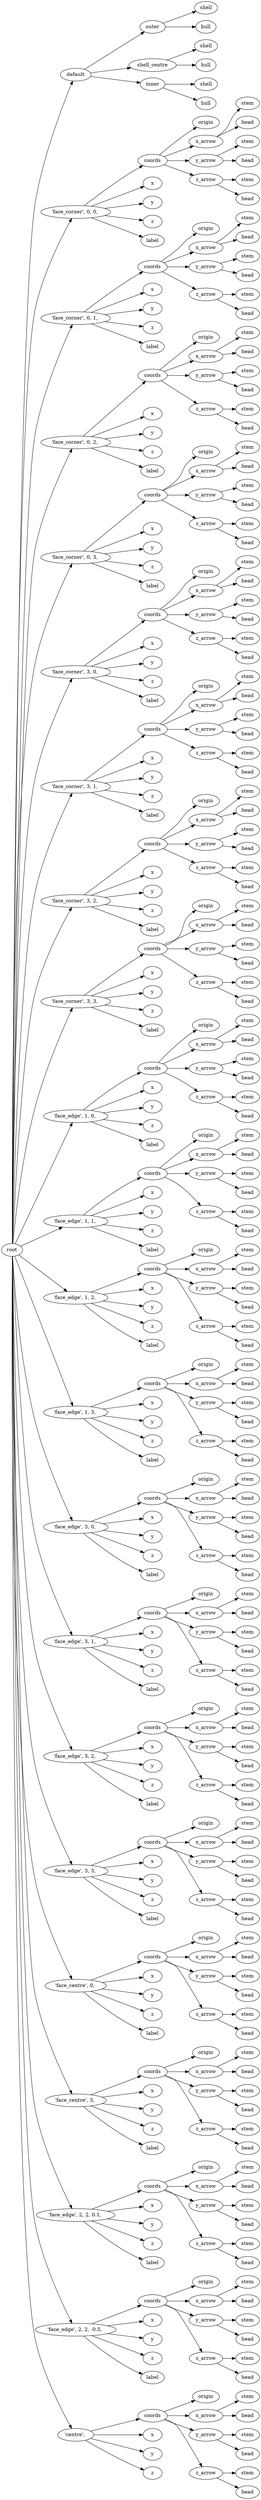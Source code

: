 digraph default {
	graph [rankdir=LR]
	root_692 [label=root href="javascript:s=&quot;\(\)\nNone&quot;; console.log(s); alert(s);"]
	default_693 [label=default href="javascript:s=&quot;\(&#x27;default&#x27;,\)\nBoxShell&quot;; console.log(s); alert(s);" tooltip=BoxShell]
	outer_694 [label=outer href="javascript:s=&quot;\(&#x27;default&#x27;,\ &#x27;outer&#x27;\)\nBoxSideBevels&quot;; console.log(s); alert(s);" tooltip=BoxSideBevels]
	shell_695 [label=shell href="javascript:s=&quot;\(&#x27;default&#x27;,\ &#x27;outer&#x27;,\ &#x27;shell&#x27;\)\nBox&quot;; console.log(s); alert(s);" tooltip=Box]
	hull_696 [label=hull href="javascript:s=&quot;\(&#x27;default&#x27;,\ &#x27;outer&#x27;,\ &#x27;hull&#x27;\)\nLinearExtrude&quot;; console.log(s); alert(s);" tooltip=LinearExtrude]
	shell_centre_697 [label=shell_centre href="javascript:s=&quot;\(&#x27;default&#x27;,\ &#x27;shell_centre&#x27;\)\nBoxSideBevels&quot;; console.log(s); alert(s);" tooltip=BoxSideBevels]
	shell_698 [label=shell href="javascript:s=&quot;\(&#x27;default&#x27;,\ &#x27;shell_centre&#x27;,\ &#x27;shell&#x27;\)\nBox&quot;; console.log(s); alert(s);" tooltip=Box]
	hull_699 [label=hull href="javascript:s=&quot;\(&#x27;default&#x27;,\ &#x27;shell_centre&#x27;,\ &#x27;hull&#x27;\)\nLinearExtrude&quot;; console.log(s); alert(s);" tooltip=LinearExtrude]
	inner_700 [label=inner href="javascript:s=&quot;\(&#x27;default&#x27;,\ &#x27;inner&#x27;\)\nBoxSideBevels&quot;; console.log(s); alert(s);" tooltip=BoxSideBevels]
	shell_701 [label=shell href="javascript:s=&quot;\(&#x27;default&#x27;,\ &#x27;inner&#x27;,\ &#x27;shell&#x27;\)\nBox&quot;; console.log(s); alert(s);" tooltip=Box]
	hull_702 [label=hull href="javascript:s=&quot;\(&#x27;default&#x27;,\ &#x27;inner&#x27;,\ &#x27;hull&#x27;\)\nLinearExtrude&quot;; console.log(s); alert(s);" tooltip=LinearExtrude]
	703 [label="'face_corner',\ 0,\ 0,\ " href="javascript:s=&quot;\(&quot;&#x27;face_corner&#x27;,\ 0,\ 0,\ &quot;,\)\nAnnotatedCoordinates&quot;; console.log(s); alert(s);" tooltip=AnnotatedCoordinates]
	coords_704 [label=coords href="javascript:s=&quot;\(&quot;&#x27;face_corner&#x27;,\ 0,\ 0,\ &quot;,\ &#x27;coords&#x27;\)\nCoordinates&quot;; console.log(s); alert(s);" tooltip=Coordinates]
	origin_705 [label=origin href="javascript:s=&quot;\(&quot;&#x27;face_corner&#x27;,\ 0,\ 0,\ &quot;,\ &#x27;coords&#x27;,\ &#x27;origin&#x27;\)\nCoordinatesCage&quot;; console.log(s); alert(s);" tooltip=CoordinatesCage]
	x_arrow_706 [label=x_arrow href="javascript:s=&quot;\(&quot;&#x27;face_corner&#x27;,\ 0,\ 0,\ &quot;,\ &#x27;coords&#x27;,\ &#x27;x_arrow&#x27;\)\nArrow&quot;; console.log(s); alert(s);" tooltip=Arrow]
	stem_707 [label=stem href="javascript:s=&quot;\(&quot;&#x27;face_corner&#x27;,\ 0,\ 0,\ &quot;,\ &#x27;coords&#x27;,\ &#x27;x_arrow&#x27;,\ &#x27;stem&#x27;\)\nCone&quot;; console.log(s); alert(s);" tooltip=Cone]
	head_708 [label=head href="javascript:s=&quot;\(&quot;&#x27;face_corner&#x27;,\ 0,\ 0,\ &quot;,\ &#x27;coords&#x27;,\ &#x27;x_arrow&#x27;,\ &#x27;head&#x27;\)\nCone&quot;; console.log(s); alert(s);" tooltip=Cone]
	y_arrow_709 [label=y_arrow href="javascript:s=&quot;\(&quot;&#x27;face_corner&#x27;,\ 0,\ 0,\ &quot;,\ &#x27;coords&#x27;,\ &#x27;y_arrow&#x27;\)\nArrow&quot;; console.log(s); alert(s);" tooltip=Arrow]
	stem_710 [label=stem href="javascript:s=&quot;\(&quot;&#x27;face_corner&#x27;,\ 0,\ 0,\ &quot;,\ &#x27;coords&#x27;,\ &#x27;y_arrow&#x27;,\ &#x27;stem&#x27;\)\nCone&quot;; console.log(s); alert(s);" tooltip=Cone]
	head_711 [label=head href="javascript:s=&quot;\(&quot;&#x27;face_corner&#x27;,\ 0,\ 0,\ &quot;,\ &#x27;coords&#x27;,\ &#x27;y_arrow&#x27;,\ &#x27;head&#x27;\)\nCone&quot;; console.log(s); alert(s);" tooltip=Cone]
	z_arrow_712 [label=z_arrow href="javascript:s=&quot;\(&quot;&#x27;face_corner&#x27;,\ 0,\ 0,\ &quot;,\ &#x27;coords&#x27;,\ &#x27;z_arrow&#x27;\)\nArrow&quot;; console.log(s); alert(s);" tooltip=Arrow]
	stem_713 [label=stem href="javascript:s=&quot;\(&quot;&#x27;face_corner&#x27;,\ 0,\ 0,\ &quot;,\ &#x27;coords&#x27;,\ &#x27;z_arrow&#x27;,\ &#x27;stem&#x27;\)\nCone&quot;; console.log(s); alert(s);" tooltip=Cone]
	head_714 [label=head href="javascript:s=&quot;\(&quot;&#x27;face_corner&#x27;,\ 0,\ 0,\ &quot;,\ &#x27;coords&#x27;,\ &#x27;z_arrow&#x27;,\ &#x27;head&#x27;\)\nCone&quot;; console.log(s); alert(s);" tooltip=Cone]
	x_715 [label=x href="javascript:s=&quot;\(&quot;&#x27;face_corner&#x27;,\ 0,\ 0,\ &quot;,\ &#x27;x&#x27;\)\nText&quot;; console.log(s); alert(s);" tooltip=Text]
	y_716 [label=y href="javascript:s=&quot;\(&quot;&#x27;face_corner&#x27;,\ 0,\ 0,\ &quot;,\ &#x27;y&#x27;\)\nText&quot;; console.log(s); alert(s);" tooltip=Text]
	z_717 [label=z href="javascript:s=&quot;\(&quot;&#x27;face_corner&#x27;,\ 0,\ 0,\ &quot;,\ &#x27;z&#x27;\)\nText&quot;; console.log(s); alert(s);" tooltip=Text]
	label_718 [label=label href="javascript:s=&quot;\(&quot;&#x27;face_corner&#x27;,\ 0,\ 0,\ &quot;,\ &#x27;label&#x27;\)\nText&quot;; console.log(s); alert(s);" tooltip=Text]
	719 [label="'face_corner',\ 0,\ 1,\ " href="javascript:s=&quot;\(&quot;&#x27;face_corner&#x27;,\ 0,\ 1,\ &quot;,\)\nAnnotatedCoordinates&quot;; console.log(s); alert(s);" tooltip=AnnotatedCoordinates]
	coords_720 [label=coords href="javascript:s=&quot;\(&quot;&#x27;face_corner&#x27;,\ 0,\ 1,\ &quot;,\ &#x27;coords&#x27;\)\nCoordinates&quot;; console.log(s); alert(s);" tooltip=Coordinates]
	origin_721 [label=origin href="javascript:s=&quot;\(&quot;&#x27;face_corner&#x27;,\ 0,\ 1,\ &quot;,\ &#x27;coords&#x27;,\ &#x27;origin&#x27;\)\nCoordinatesCage&quot;; console.log(s); alert(s);" tooltip=CoordinatesCage]
	x_arrow_722 [label=x_arrow href="javascript:s=&quot;\(&quot;&#x27;face_corner&#x27;,\ 0,\ 1,\ &quot;,\ &#x27;coords&#x27;,\ &#x27;x_arrow&#x27;\)\nArrow&quot;; console.log(s); alert(s);" tooltip=Arrow]
	stem_723 [label=stem href="javascript:s=&quot;\(&quot;&#x27;face_corner&#x27;,\ 0,\ 1,\ &quot;,\ &#x27;coords&#x27;,\ &#x27;x_arrow&#x27;,\ &#x27;stem&#x27;\)\nCone&quot;; console.log(s); alert(s);" tooltip=Cone]
	head_724 [label=head href="javascript:s=&quot;\(&quot;&#x27;face_corner&#x27;,\ 0,\ 1,\ &quot;,\ &#x27;coords&#x27;,\ &#x27;x_arrow&#x27;,\ &#x27;head&#x27;\)\nCone&quot;; console.log(s); alert(s);" tooltip=Cone]
	y_arrow_725 [label=y_arrow href="javascript:s=&quot;\(&quot;&#x27;face_corner&#x27;,\ 0,\ 1,\ &quot;,\ &#x27;coords&#x27;,\ &#x27;y_arrow&#x27;\)\nArrow&quot;; console.log(s); alert(s);" tooltip=Arrow]
	stem_726 [label=stem href="javascript:s=&quot;\(&quot;&#x27;face_corner&#x27;,\ 0,\ 1,\ &quot;,\ &#x27;coords&#x27;,\ &#x27;y_arrow&#x27;,\ &#x27;stem&#x27;\)\nCone&quot;; console.log(s); alert(s);" tooltip=Cone]
	head_727 [label=head href="javascript:s=&quot;\(&quot;&#x27;face_corner&#x27;,\ 0,\ 1,\ &quot;,\ &#x27;coords&#x27;,\ &#x27;y_arrow&#x27;,\ &#x27;head&#x27;\)\nCone&quot;; console.log(s); alert(s);" tooltip=Cone]
	z_arrow_728 [label=z_arrow href="javascript:s=&quot;\(&quot;&#x27;face_corner&#x27;,\ 0,\ 1,\ &quot;,\ &#x27;coords&#x27;,\ &#x27;z_arrow&#x27;\)\nArrow&quot;; console.log(s); alert(s);" tooltip=Arrow]
	stem_729 [label=stem href="javascript:s=&quot;\(&quot;&#x27;face_corner&#x27;,\ 0,\ 1,\ &quot;,\ &#x27;coords&#x27;,\ &#x27;z_arrow&#x27;,\ &#x27;stem&#x27;\)\nCone&quot;; console.log(s); alert(s);" tooltip=Cone]
	head_730 [label=head href="javascript:s=&quot;\(&quot;&#x27;face_corner&#x27;,\ 0,\ 1,\ &quot;,\ &#x27;coords&#x27;,\ &#x27;z_arrow&#x27;,\ &#x27;head&#x27;\)\nCone&quot;; console.log(s); alert(s);" tooltip=Cone]
	x_731 [label=x href="javascript:s=&quot;\(&quot;&#x27;face_corner&#x27;,\ 0,\ 1,\ &quot;,\ &#x27;x&#x27;\)\nText&quot;; console.log(s); alert(s);" tooltip=Text]
	y_732 [label=y href="javascript:s=&quot;\(&quot;&#x27;face_corner&#x27;,\ 0,\ 1,\ &quot;,\ &#x27;y&#x27;\)\nText&quot;; console.log(s); alert(s);" tooltip=Text]
	z_733 [label=z href="javascript:s=&quot;\(&quot;&#x27;face_corner&#x27;,\ 0,\ 1,\ &quot;,\ &#x27;z&#x27;\)\nText&quot;; console.log(s); alert(s);" tooltip=Text]
	label_734 [label=label href="javascript:s=&quot;\(&quot;&#x27;face_corner&#x27;,\ 0,\ 1,\ &quot;,\ &#x27;label&#x27;\)\nText&quot;; console.log(s); alert(s);" tooltip=Text]
	735 [label="'face_corner',\ 0,\ 2,\ " href="javascript:s=&quot;\(&quot;&#x27;face_corner&#x27;,\ 0,\ 2,\ &quot;,\)\nAnnotatedCoordinates&quot;; console.log(s); alert(s);" tooltip=AnnotatedCoordinates]
	coords_736 [label=coords href="javascript:s=&quot;\(&quot;&#x27;face_corner&#x27;,\ 0,\ 2,\ &quot;,\ &#x27;coords&#x27;\)\nCoordinates&quot;; console.log(s); alert(s);" tooltip=Coordinates]
	origin_737 [label=origin href="javascript:s=&quot;\(&quot;&#x27;face_corner&#x27;,\ 0,\ 2,\ &quot;,\ &#x27;coords&#x27;,\ &#x27;origin&#x27;\)\nCoordinatesCage&quot;; console.log(s); alert(s);" tooltip=CoordinatesCage]
	x_arrow_738 [label=x_arrow href="javascript:s=&quot;\(&quot;&#x27;face_corner&#x27;,\ 0,\ 2,\ &quot;,\ &#x27;coords&#x27;,\ &#x27;x_arrow&#x27;\)\nArrow&quot;; console.log(s); alert(s);" tooltip=Arrow]
	stem_739 [label=stem href="javascript:s=&quot;\(&quot;&#x27;face_corner&#x27;,\ 0,\ 2,\ &quot;,\ &#x27;coords&#x27;,\ &#x27;x_arrow&#x27;,\ &#x27;stem&#x27;\)\nCone&quot;; console.log(s); alert(s);" tooltip=Cone]
	head_740 [label=head href="javascript:s=&quot;\(&quot;&#x27;face_corner&#x27;,\ 0,\ 2,\ &quot;,\ &#x27;coords&#x27;,\ &#x27;x_arrow&#x27;,\ &#x27;head&#x27;\)\nCone&quot;; console.log(s); alert(s);" tooltip=Cone]
	y_arrow_741 [label=y_arrow href="javascript:s=&quot;\(&quot;&#x27;face_corner&#x27;,\ 0,\ 2,\ &quot;,\ &#x27;coords&#x27;,\ &#x27;y_arrow&#x27;\)\nArrow&quot;; console.log(s); alert(s);" tooltip=Arrow]
	stem_742 [label=stem href="javascript:s=&quot;\(&quot;&#x27;face_corner&#x27;,\ 0,\ 2,\ &quot;,\ &#x27;coords&#x27;,\ &#x27;y_arrow&#x27;,\ &#x27;stem&#x27;\)\nCone&quot;; console.log(s); alert(s);" tooltip=Cone]
	head_743 [label=head href="javascript:s=&quot;\(&quot;&#x27;face_corner&#x27;,\ 0,\ 2,\ &quot;,\ &#x27;coords&#x27;,\ &#x27;y_arrow&#x27;,\ &#x27;head&#x27;\)\nCone&quot;; console.log(s); alert(s);" tooltip=Cone]
	z_arrow_744 [label=z_arrow href="javascript:s=&quot;\(&quot;&#x27;face_corner&#x27;,\ 0,\ 2,\ &quot;,\ &#x27;coords&#x27;,\ &#x27;z_arrow&#x27;\)\nArrow&quot;; console.log(s); alert(s);" tooltip=Arrow]
	stem_745 [label=stem href="javascript:s=&quot;\(&quot;&#x27;face_corner&#x27;,\ 0,\ 2,\ &quot;,\ &#x27;coords&#x27;,\ &#x27;z_arrow&#x27;,\ &#x27;stem&#x27;\)\nCone&quot;; console.log(s); alert(s);" tooltip=Cone]
	head_746 [label=head href="javascript:s=&quot;\(&quot;&#x27;face_corner&#x27;,\ 0,\ 2,\ &quot;,\ &#x27;coords&#x27;,\ &#x27;z_arrow&#x27;,\ &#x27;head&#x27;\)\nCone&quot;; console.log(s); alert(s);" tooltip=Cone]
	x_747 [label=x href="javascript:s=&quot;\(&quot;&#x27;face_corner&#x27;,\ 0,\ 2,\ &quot;,\ &#x27;x&#x27;\)\nText&quot;; console.log(s); alert(s);" tooltip=Text]
	y_748 [label=y href="javascript:s=&quot;\(&quot;&#x27;face_corner&#x27;,\ 0,\ 2,\ &quot;,\ &#x27;y&#x27;\)\nText&quot;; console.log(s); alert(s);" tooltip=Text]
	z_749 [label=z href="javascript:s=&quot;\(&quot;&#x27;face_corner&#x27;,\ 0,\ 2,\ &quot;,\ &#x27;z&#x27;\)\nText&quot;; console.log(s); alert(s);" tooltip=Text]
	label_750 [label=label href="javascript:s=&quot;\(&quot;&#x27;face_corner&#x27;,\ 0,\ 2,\ &quot;,\ &#x27;label&#x27;\)\nText&quot;; console.log(s); alert(s);" tooltip=Text]
	751 [label="'face_corner',\ 0,\ 3,\ " href="javascript:s=&quot;\(&quot;&#x27;face_corner&#x27;,\ 0,\ 3,\ &quot;,\)\nAnnotatedCoordinates&quot;; console.log(s); alert(s);" tooltip=AnnotatedCoordinates]
	coords_752 [label=coords href="javascript:s=&quot;\(&quot;&#x27;face_corner&#x27;,\ 0,\ 3,\ &quot;,\ &#x27;coords&#x27;\)\nCoordinates&quot;; console.log(s); alert(s);" tooltip=Coordinates]
	origin_753 [label=origin href="javascript:s=&quot;\(&quot;&#x27;face_corner&#x27;,\ 0,\ 3,\ &quot;,\ &#x27;coords&#x27;,\ &#x27;origin&#x27;\)\nCoordinatesCage&quot;; console.log(s); alert(s);" tooltip=CoordinatesCage]
	x_arrow_754 [label=x_arrow href="javascript:s=&quot;\(&quot;&#x27;face_corner&#x27;,\ 0,\ 3,\ &quot;,\ &#x27;coords&#x27;,\ &#x27;x_arrow&#x27;\)\nArrow&quot;; console.log(s); alert(s);" tooltip=Arrow]
	stem_755 [label=stem href="javascript:s=&quot;\(&quot;&#x27;face_corner&#x27;,\ 0,\ 3,\ &quot;,\ &#x27;coords&#x27;,\ &#x27;x_arrow&#x27;,\ &#x27;stem&#x27;\)\nCone&quot;; console.log(s); alert(s);" tooltip=Cone]
	head_756 [label=head href="javascript:s=&quot;\(&quot;&#x27;face_corner&#x27;,\ 0,\ 3,\ &quot;,\ &#x27;coords&#x27;,\ &#x27;x_arrow&#x27;,\ &#x27;head&#x27;\)\nCone&quot;; console.log(s); alert(s);" tooltip=Cone]
	y_arrow_757 [label=y_arrow href="javascript:s=&quot;\(&quot;&#x27;face_corner&#x27;,\ 0,\ 3,\ &quot;,\ &#x27;coords&#x27;,\ &#x27;y_arrow&#x27;\)\nArrow&quot;; console.log(s); alert(s);" tooltip=Arrow]
	stem_758 [label=stem href="javascript:s=&quot;\(&quot;&#x27;face_corner&#x27;,\ 0,\ 3,\ &quot;,\ &#x27;coords&#x27;,\ &#x27;y_arrow&#x27;,\ &#x27;stem&#x27;\)\nCone&quot;; console.log(s); alert(s);" tooltip=Cone]
	head_759 [label=head href="javascript:s=&quot;\(&quot;&#x27;face_corner&#x27;,\ 0,\ 3,\ &quot;,\ &#x27;coords&#x27;,\ &#x27;y_arrow&#x27;,\ &#x27;head&#x27;\)\nCone&quot;; console.log(s); alert(s);" tooltip=Cone]
	z_arrow_760 [label=z_arrow href="javascript:s=&quot;\(&quot;&#x27;face_corner&#x27;,\ 0,\ 3,\ &quot;,\ &#x27;coords&#x27;,\ &#x27;z_arrow&#x27;\)\nArrow&quot;; console.log(s); alert(s);" tooltip=Arrow]
	stem_761 [label=stem href="javascript:s=&quot;\(&quot;&#x27;face_corner&#x27;,\ 0,\ 3,\ &quot;,\ &#x27;coords&#x27;,\ &#x27;z_arrow&#x27;,\ &#x27;stem&#x27;\)\nCone&quot;; console.log(s); alert(s);" tooltip=Cone]
	head_762 [label=head href="javascript:s=&quot;\(&quot;&#x27;face_corner&#x27;,\ 0,\ 3,\ &quot;,\ &#x27;coords&#x27;,\ &#x27;z_arrow&#x27;,\ &#x27;head&#x27;\)\nCone&quot;; console.log(s); alert(s);" tooltip=Cone]
	x_763 [label=x href="javascript:s=&quot;\(&quot;&#x27;face_corner&#x27;,\ 0,\ 3,\ &quot;,\ &#x27;x&#x27;\)\nText&quot;; console.log(s); alert(s);" tooltip=Text]
	y_764 [label=y href="javascript:s=&quot;\(&quot;&#x27;face_corner&#x27;,\ 0,\ 3,\ &quot;,\ &#x27;y&#x27;\)\nText&quot;; console.log(s); alert(s);" tooltip=Text]
	z_765 [label=z href="javascript:s=&quot;\(&quot;&#x27;face_corner&#x27;,\ 0,\ 3,\ &quot;,\ &#x27;z&#x27;\)\nText&quot;; console.log(s); alert(s);" tooltip=Text]
	label_766 [label=label href="javascript:s=&quot;\(&quot;&#x27;face_corner&#x27;,\ 0,\ 3,\ &quot;,\ &#x27;label&#x27;\)\nText&quot;; console.log(s); alert(s);" tooltip=Text]
	767 [label="'face_corner',\ 3,\ 0,\ " href="javascript:s=&quot;\(&quot;&#x27;face_corner&#x27;,\ 3,\ 0,\ &quot;,\)\nAnnotatedCoordinates&quot;; console.log(s); alert(s);" tooltip=AnnotatedCoordinates]
	coords_768 [label=coords href="javascript:s=&quot;\(&quot;&#x27;face_corner&#x27;,\ 3,\ 0,\ &quot;,\ &#x27;coords&#x27;\)\nCoordinates&quot;; console.log(s); alert(s);" tooltip=Coordinates]
	origin_769 [label=origin href="javascript:s=&quot;\(&quot;&#x27;face_corner&#x27;,\ 3,\ 0,\ &quot;,\ &#x27;coords&#x27;,\ &#x27;origin&#x27;\)\nCoordinatesCage&quot;; console.log(s); alert(s);" tooltip=CoordinatesCage]
	x_arrow_770 [label=x_arrow href="javascript:s=&quot;\(&quot;&#x27;face_corner&#x27;,\ 3,\ 0,\ &quot;,\ &#x27;coords&#x27;,\ &#x27;x_arrow&#x27;\)\nArrow&quot;; console.log(s); alert(s);" tooltip=Arrow]
	stem_771 [label=stem href="javascript:s=&quot;\(&quot;&#x27;face_corner&#x27;,\ 3,\ 0,\ &quot;,\ &#x27;coords&#x27;,\ &#x27;x_arrow&#x27;,\ &#x27;stem&#x27;\)\nCone&quot;; console.log(s); alert(s);" tooltip=Cone]
	head_772 [label=head href="javascript:s=&quot;\(&quot;&#x27;face_corner&#x27;,\ 3,\ 0,\ &quot;,\ &#x27;coords&#x27;,\ &#x27;x_arrow&#x27;,\ &#x27;head&#x27;\)\nCone&quot;; console.log(s); alert(s);" tooltip=Cone]
	y_arrow_773 [label=y_arrow href="javascript:s=&quot;\(&quot;&#x27;face_corner&#x27;,\ 3,\ 0,\ &quot;,\ &#x27;coords&#x27;,\ &#x27;y_arrow&#x27;\)\nArrow&quot;; console.log(s); alert(s);" tooltip=Arrow]
	stem_774 [label=stem href="javascript:s=&quot;\(&quot;&#x27;face_corner&#x27;,\ 3,\ 0,\ &quot;,\ &#x27;coords&#x27;,\ &#x27;y_arrow&#x27;,\ &#x27;stem&#x27;\)\nCone&quot;; console.log(s); alert(s);" tooltip=Cone]
	head_775 [label=head href="javascript:s=&quot;\(&quot;&#x27;face_corner&#x27;,\ 3,\ 0,\ &quot;,\ &#x27;coords&#x27;,\ &#x27;y_arrow&#x27;,\ &#x27;head&#x27;\)\nCone&quot;; console.log(s); alert(s);" tooltip=Cone]
	z_arrow_776 [label=z_arrow href="javascript:s=&quot;\(&quot;&#x27;face_corner&#x27;,\ 3,\ 0,\ &quot;,\ &#x27;coords&#x27;,\ &#x27;z_arrow&#x27;\)\nArrow&quot;; console.log(s); alert(s);" tooltip=Arrow]
	stem_777 [label=stem href="javascript:s=&quot;\(&quot;&#x27;face_corner&#x27;,\ 3,\ 0,\ &quot;,\ &#x27;coords&#x27;,\ &#x27;z_arrow&#x27;,\ &#x27;stem&#x27;\)\nCone&quot;; console.log(s); alert(s);" tooltip=Cone]
	head_778 [label=head href="javascript:s=&quot;\(&quot;&#x27;face_corner&#x27;,\ 3,\ 0,\ &quot;,\ &#x27;coords&#x27;,\ &#x27;z_arrow&#x27;,\ &#x27;head&#x27;\)\nCone&quot;; console.log(s); alert(s);" tooltip=Cone]
	x_779 [label=x href="javascript:s=&quot;\(&quot;&#x27;face_corner&#x27;,\ 3,\ 0,\ &quot;,\ &#x27;x&#x27;\)\nText&quot;; console.log(s); alert(s);" tooltip=Text]
	y_780 [label=y href="javascript:s=&quot;\(&quot;&#x27;face_corner&#x27;,\ 3,\ 0,\ &quot;,\ &#x27;y&#x27;\)\nText&quot;; console.log(s); alert(s);" tooltip=Text]
	z_781 [label=z href="javascript:s=&quot;\(&quot;&#x27;face_corner&#x27;,\ 3,\ 0,\ &quot;,\ &#x27;z&#x27;\)\nText&quot;; console.log(s); alert(s);" tooltip=Text]
	label_782 [label=label href="javascript:s=&quot;\(&quot;&#x27;face_corner&#x27;,\ 3,\ 0,\ &quot;,\ &#x27;label&#x27;\)\nText&quot;; console.log(s); alert(s);" tooltip=Text]
	783 [label="'face_corner',\ 3,\ 1,\ " href="javascript:s=&quot;\(&quot;&#x27;face_corner&#x27;,\ 3,\ 1,\ &quot;,\)\nAnnotatedCoordinates&quot;; console.log(s); alert(s);" tooltip=AnnotatedCoordinates]
	coords_784 [label=coords href="javascript:s=&quot;\(&quot;&#x27;face_corner&#x27;,\ 3,\ 1,\ &quot;,\ &#x27;coords&#x27;\)\nCoordinates&quot;; console.log(s); alert(s);" tooltip=Coordinates]
	origin_785 [label=origin href="javascript:s=&quot;\(&quot;&#x27;face_corner&#x27;,\ 3,\ 1,\ &quot;,\ &#x27;coords&#x27;,\ &#x27;origin&#x27;\)\nCoordinatesCage&quot;; console.log(s); alert(s);" tooltip=CoordinatesCage]
	x_arrow_786 [label=x_arrow href="javascript:s=&quot;\(&quot;&#x27;face_corner&#x27;,\ 3,\ 1,\ &quot;,\ &#x27;coords&#x27;,\ &#x27;x_arrow&#x27;\)\nArrow&quot;; console.log(s); alert(s);" tooltip=Arrow]
	stem_787 [label=stem href="javascript:s=&quot;\(&quot;&#x27;face_corner&#x27;,\ 3,\ 1,\ &quot;,\ &#x27;coords&#x27;,\ &#x27;x_arrow&#x27;,\ &#x27;stem&#x27;\)\nCone&quot;; console.log(s); alert(s);" tooltip=Cone]
	head_788 [label=head href="javascript:s=&quot;\(&quot;&#x27;face_corner&#x27;,\ 3,\ 1,\ &quot;,\ &#x27;coords&#x27;,\ &#x27;x_arrow&#x27;,\ &#x27;head&#x27;\)\nCone&quot;; console.log(s); alert(s);" tooltip=Cone]
	y_arrow_789 [label=y_arrow href="javascript:s=&quot;\(&quot;&#x27;face_corner&#x27;,\ 3,\ 1,\ &quot;,\ &#x27;coords&#x27;,\ &#x27;y_arrow&#x27;\)\nArrow&quot;; console.log(s); alert(s);" tooltip=Arrow]
	stem_790 [label=stem href="javascript:s=&quot;\(&quot;&#x27;face_corner&#x27;,\ 3,\ 1,\ &quot;,\ &#x27;coords&#x27;,\ &#x27;y_arrow&#x27;,\ &#x27;stem&#x27;\)\nCone&quot;; console.log(s); alert(s);" tooltip=Cone]
	head_791 [label=head href="javascript:s=&quot;\(&quot;&#x27;face_corner&#x27;,\ 3,\ 1,\ &quot;,\ &#x27;coords&#x27;,\ &#x27;y_arrow&#x27;,\ &#x27;head&#x27;\)\nCone&quot;; console.log(s); alert(s);" tooltip=Cone]
	z_arrow_792 [label=z_arrow href="javascript:s=&quot;\(&quot;&#x27;face_corner&#x27;,\ 3,\ 1,\ &quot;,\ &#x27;coords&#x27;,\ &#x27;z_arrow&#x27;\)\nArrow&quot;; console.log(s); alert(s);" tooltip=Arrow]
	stem_793 [label=stem href="javascript:s=&quot;\(&quot;&#x27;face_corner&#x27;,\ 3,\ 1,\ &quot;,\ &#x27;coords&#x27;,\ &#x27;z_arrow&#x27;,\ &#x27;stem&#x27;\)\nCone&quot;; console.log(s); alert(s);" tooltip=Cone]
	head_794 [label=head href="javascript:s=&quot;\(&quot;&#x27;face_corner&#x27;,\ 3,\ 1,\ &quot;,\ &#x27;coords&#x27;,\ &#x27;z_arrow&#x27;,\ &#x27;head&#x27;\)\nCone&quot;; console.log(s); alert(s);" tooltip=Cone]
	x_795 [label=x href="javascript:s=&quot;\(&quot;&#x27;face_corner&#x27;,\ 3,\ 1,\ &quot;,\ &#x27;x&#x27;\)\nText&quot;; console.log(s); alert(s);" tooltip=Text]
	y_796 [label=y href="javascript:s=&quot;\(&quot;&#x27;face_corner&#x27;,\ 3,\ 1,\ &quot;,\ &#x27;y&#x27;\)\nText&quot;; console.log(s); alert(s);" tooltip=Text]
	z_797 [label=z href="javascript:s=&quot;\(&quot;&#x27;face_corner&#x27;,\ 3,\ 1,\ &quot;,\ &#x27;z&#x27;\)\nText&quot;; console.log(s); alert(s);" tooltip=Text]
	label_798 [label=label href="javascript:s=&quot;\(&quot;&#x27;face_corner&#x27;,\ 3,\ 1,\ &quot;,\ &#x27;label&#x27;\)\nText&quot;; console.log(s); alert(s);" tooltip=Text]
	799 [label="'face_corner',\ 3,\ 2,\ " href="javascript:s=&quot;\(&quot;&#x27;face_corner&#x27;,\ 3,\ 2,\ &quot;,\)\nAnnotatedCoordinates&quot;; console.log(s); alert(s);" tooltip=AnnotatedCoordinates]
	coords_800 [label=coords href="javascript:s=&quot;\(&quot;&#x27;face_corner&#x27;,\ 3,\ 2,\ &quot;,\ &#x27;coords&#x27;\)\nCoordinates&quot;; console.log(s); alert(s);" tooltip=Coordinates]
	origin_801 [label=origin href="javascript:s=&quot;\(&quot;&#x27;face_corner&#x27;,\ 3,\ 2,\ &quot;,\ &#x27;coords&#x27;,\ &#x27;origin&#x27;\)\nCoordinatesCage&quot;; console.log(s); alert(s);" tooltip=CoordinatesCage]
	x_arrow_802 [label=x_arrow href="javascript:s=&quot;\(&quot;&#x27;face_corner&#x27;,\ 3,\ 2,\ &quot;,\ &#x27;coords&#x27;,\ &#x27;x_arrow&#x27;\)\nArrow&quot;; console.log(s); alert(s);" tooltip=Arrow]
	stem_803 [label=stem href="javascript:s=&quot;\(&quot;&#x27;face_corner&#x27;,\ 3,\ 2,\ &quot;,\ &#x27;coords&#x27;,\ &#x27;x_arrow&#x27;,\ &#x27;stem&#x27;\)\nCone&quot;; console.log(s); alert(s);" tooltip=Cone]
	head_804 [label=head href="javascript:s=&quot;\(&quot;&#x27;face_corner&#x27;,\ 3,\ 2,\ &quot;,\ &#x27;coords&#x27;,\ &#x27;x_arrow&#x27;,\ &#x27;head&#x27;\)\nCone&quot;; console.log(s); alert(s);" tooltip=Cone]
	y_arrow_805 [label=y_arrow href="javascript:s=&quot;\(&quot;&#x27;face_corner&#x27;,\ 3,\ 2,\ &quot;,\ &#x27;coords&#x27;,\ &#x27;y_arrow&#x27;\)\nArrow&quot;; console.log(s); alert(s);" tooltip=Arrow]
	stem_806 [label=stem href="javascript:s=&quot;\(&quot;&#x27;face_corner&#x27;,\ 3,\ 2,\ &quot;,\ &#x27;coords&#x27;,\ &#x27;y_arrow&#x27;,\ &#x27;stem&#x27;\)\nCone&quot;; console.log(s); alert(s);" tooltip=Cone]
	head_807 [label=head href="javascript:s=&quot;\(&quot;&#x27;face_corner&#x27;,\ 3,\ 2,\ &quot;,\ &#x27;coords&#x27;,\ &#x27;y_arrow&#x27;,\ &#x27;head&#x27;\)\nCone&quot;; console.log(s); alert(s);" tooltip=Cone]
	z_arrow_808 [label=z_arrow href="javascript:s=&quot;\(&quot;&#x27;face_corner&#x27;,\ 3,\ 2,\ &quot;,\ &#x27;coords&#x27;,\ &#x27;z_arrow&#x27;\)\nArrow&quot;; console.log(s); alert(s);" tooltip=Arrow]
	stem_809 [label=stem href="javascript:s=&quot;\(&quot;&#x27;face_corner&#x27;,\ 3,\ 2,\ &quot;,\ &#x27;coords&#x27;,\ &#x27;z_arrow&#x27;,\ &#x27;stem&#x27;\)\nCone&quot;; console.log(s); alert(s);" tooltip=Cone]
	head_810 [label=head href="javascript:s=&quot;\(&quot;&#x27;face_corner&#x27;,\ 3,\ 2,\ &quot;,\ &#x27;coords&#x27;,\ &#x27;z_arrow&#x27;,\ &#x27;head&#x27;\)\nCone&quot;; console.log(s); alert(s);" tooltip=Cone]
	x_811 [label=x href="javascript:s=&quot;\(&quot;&#x27;face_corner&#x27;,\ 3,\ 2,\ &quot;,\ &#x27;x&#x27;\)\nText&quot;; console.log(s); alert(s);" tooltip=Text]
	y_812 [label=y href="javascript:s=&quot;\(&quot;&#x27;face_corner&#x27;,\ 3,\ 2,\ &quot;,\ &#x27;y&#x27;\)\nText&quot;; console.log(s); alert(s);" tooltip=Text]
	z_813 [label=z href="javascript:s=&quot;\(&quot;&#x27;face_corner&#x27;,\ 3,\ 2,\ &quot;,\ &#x27;z&#x27;\)\nText&quot;; console.log(s); alert(s);" tooltip=Text]
	label_814 [label=label href="javascript:s=&quot;\(&quot;&#x27;face_corner&#x27;,\ 3,\ 2,\ &quot;,\ &#x27;label&#x27;\)\nText&quot;; console.log(s); alert(s);" tooltip=Text]
	815 [label="'face_corner',\ 3,\ 3,\ " href="javascript:s=&quot;\(&quot;&#x27;face_corner&#x27;,\ 3,\ 3,\ &quot;,\)\nAnnotatedCoordinates&quot;; console.log(s); alert(s);" tooltip=AnnotatedCoordinates]
	coords_816 [label=coords href="javascript:s=&quot;\(&quot;&#x27;face_corner&#x27;,\ 3,\ 3,\ &quot;,\ &#x27;coords&#x27;\)\nCoordinates&quot;; console.log(s); alert(s);" tooltip=Coordinates]
	origin_817 [label=origin href="javascript:s=&quot;\(&quot;&#x27;face_corner&#x27;,\ 3,\ 3,\ &quot;,\ &#x27;coords&#x27;,\ &#x27;origin&#x27;\)\nCoordinatesCage&quot;; console.log(s); alert(s);" tooltip=CoordinatesCage]
	x_arrow_818 [label=x_arrow href="javascript:s=&quot;\(&quot;&#x27;face_corner&#x27;,\ 3,\ 3,\ &quot;,\ &#x27;coords&#x27;,\ &#x27;x_arrow&#x27;\)\nArrow&quot;; console.log(s); alert(s);" tooltip=Arrow]
	stem_819 [label=stem href="javascript:s=&quot;\(&quot;&#x27;face_corner&#x27;,\ 3,\ 3,\ &quot;,\ &#x27;coords&#x27;,\ &#x27;x_arrow&#x27;,\ &#x27;stem&#x27;\)\nCone&quot;; console.log(s); alert(s);" tooltip=Cone]
	head_820 [label=head href="javascript:s=&quot;\(&quot;&#x27;face_corner&#x27;,\ 3,\ 3,\ &quot;,\ &#x27;coords&#x27;,\ &#x27;x_arrow&#x27;,\ &#x27;head&#x27;\)\nCone&quot;; console.log(s); alert(s);" tooltip=Cone]
	y_arrow_821 [label=y_arrow href="javascript:s=&quot;\(&quot;&#x27;face_corner&#x27;,\ 3,\ 3,\ &quot;,\ &#x27;coords&#x27;,\ &#x27;y_arrow&#x27;\)\nArrow&quot;; console.log(s); alert(s);" tooltip=Arrow]
	stem_822 [label=stem href="javascript:s=&quot;\(&quot;&#x27;face_corner&#x27;,\ 3,\ 3,\ &quot;,\ &#x27;coords&#x27;,\ &#x27;y_arrow&#x27;,\ &#x27;stem&#x27;\)\nCone&quot;; console.log(s); alert(s);" tooltip=Cone]
	head_823 [label=head href="javascript:s=&quot;\(&quot;&#x27;face_corner&#x27;,\ 3,\ 3,\ &quot;,\ &#x27;coords&#x27;,\ &#x27;y_arrow&#x27;,\ &#x27;head&#x27;\)\nCone&quot;; console.log(s); alert(s);" tooltip=Cone]
	z_arrow_824 [label=z_arrow href="javascript:s=&quot;\(&quot;&#x27;face_corner&#x27;,\ 3,\ 3,\ &quot;,\ &#x27;coords&#x27;,\ &#x27;z_arrow&#x27;\)\nArrow&quot;; console.log(s); alert(s);" tooltip=Arrow]
	stem_825 [label=stem href="javascript:s=&quot;\(&quot;&#x27;face_corner&#x27;,\ 3,\ 3,\ &quot;,\ &#x27;coords&#x27;,\ &#x27;z_arrow&#x27;,\ &#x27;stem&#x27;\)\nCone&quot;; console.log(s); alert(s);" tooltip=Cone]
	head_826 [label=head href="javascript:s=&quot;\(&quot;&#x27;face_corner&#x27;,\ 3,\ 3,\ &quot;,\ &#x27;coords&#x27;,\ &#x27;z_arrow&#x27;,\ &#x27;head&#x27;\)\nCone&quot;; console.log(s); alert(s);" tooltip=Cone]
	x_827 [label=x href="javascript:s=&quot;\(&quot;&#x27;face_corner&#x27;,\ 3,\ 3,\ &quot;,\ &#x27;x&#x27;\)\nText&quot;; console.log(s); alert(s);" tooltip=Text]
	y_828 [label=y href="javascript:s=&quot;\(&quot;&#x27;face_corner&#x27;,\ 3,\ 3,\ &quot;,\ &#x27;y&#x27;\)\nText&quot;; console.log(s); alert(s);" tooltip=Text]
	z_829 [label=z href="javascript:s=&quot;\(&quot;&#x27;face_corner&#x27;,\ 3,\ 3,\ &quot;,\ &#x27;z&#x27;\)\nText&quot;; console.log(s); alert(s);" tooltip=Text]
	label_830 [label=label href="javascript:s=&quot;\(&quot;&#x27;face_corner&#x27;,\ 3,\ 3,\ &quot;,\ &#x27;label&#x27;\)\nText&quot;; console.log(s); alert(s);" tooltip=Text]
	831 [label="'face_edge',\ 1,\ 0,\ " href="javascript:s=&quot;\(&quot;&#x27;face_edge&#x27;,\ 1,\ 0,\ &quot;,\)\nAnnotatedCoordinates&quot;; console.log(s); alert(s);" tooltip=AnnotatedCoordinates]
	coords_832 [label=coords href="javascript:s=&quot;\(&quot;&#x27;face_edge&#x27;,\ 1,\ 0,\ &quot;,\ &#x27;coords&#x27;\)\nCoordinates&quot;; console.log(s); alert(s);" tooltip=Coordinates]
	origin_833 [label=origin href="javascript:s=&quot;\(&quot;&#x27;face_edge&#x27;,\ 1,\ 0,\ &quot;,\ &#x27;coords&#x27;,\ &#x27;origin&#x27;\)\nCoordinatesCage&quot;; console.log(s); alert(s);" tooltip=CoordinatesCage]
	x_arrow_834 [label=x_arrow href="javascript:s=&quot;\(&quot;&#x27;face_edge&#x27;,\ 1,\ 0,\ &quot;,\ &#x27;coords&#x27;,\ &#x27;x_arrow&#x27;\)\nArrow&quot;; console.log(s); alert(s);" tooltip=Arrow]
	stem_835 [label=stem href="javascript:s=&quot;\(&quot;&#x27;face_edge&#x27;,\ 1,\ 0,\ &quot;,\ &#x27;coords&#x27;,\ &#x27;x_arrow&#x27;,\ &#x27;stem&#x27;\)\nCone&quot;; console.log(s); alert(s);" tooltip=Cone]
	head_836 [label=head href="javascript:s=&quot;\(&quot;&#x27;face_edge&#x27;,\ 1,\ 0,\ &quot;,\ &#x27;coords&#x27;,\ &#x27;x_arrow&#x27;,\ &#x27;head&#x27;\)\nCone&quot;; console.log(s); alert(s);" tooltip=Cone]
	y_arrow_837 [label=y_arrow href="javascript:s=&quot;\(&quot;&#x27;face_edge&#x27;,\ 1,\ 0,\ &quot;,\ &#x27;coords&#x27;,\ &#x27;y_arrow&#x27;\)\nArrow&quot;; console.log(s); alert(s);" tooltip=Arrow]
	stem_838 [label=stem href="javascript:s=&quot;\(&quot;&#x27;face_edge&#x27;,\ 1,\ 0,\ &quot;,\ &#x27;coords&#x27;,\ &#x27;y_arrow&#x27;,\ &#x27;stem&#x27;\)\nCone&quot;; console.log(s); alert(s);" tooltip=Cone]
	head_839 [label=head href="javascript:s=&quot;\(&quot;&#x27;face_edge&#x27;,\ 1,\ 0,\ &quot;,\ &#x27;coords&#x27;,\ &#x27;y_arrow&#x27;,\ &#x27;head&#x27;\)\nCone&quot;; console.log(s); alert(s);" tooltip=Cone]
	z_arrow_840 [label=z_arrow href="javascript:s=&quot;\(&quot;&#x27;face_edge&#x27;,\ 1,\ 0,\ &quot;,\ &#x27;coords&#x27;,\ &#x27;z_arrow&#x27;\)\nArrow&quot;; console.log(s); alert(s);" tooltip=Arrow]
	stem_841 [label=stem href="javascript:s=&quot;\(&quot;&#x27;face_edge&#x27;,\ 1,\ 0,\ &quot;,\ &#x27;coords&#x27;,\ &#x27;z_arrow&#x27;,\ &#x27;stem&#x27;\)\nCone&quot;; console.log(s); alert(s);" tooltip=Cone]
	head_842 [label=head href="javascript:s=&quot;\(&quot;&#x27;face_edge&#x27;,\ 1,\ 0,\ &quot;,\ &#x27;coords&#x27;,\ &#x27;z_arrow&#x27;,\ &#x27;head&#x27;\)\nCone&quot;; console.log(s); alert(s);" tooltip=Cone]
	x_843 [label=x href="javascript:s=&quot;\(&quot;&#x27;face_edge&#x27;,\ 1,\ 0,\ &quot;,\ &#x27;x&#x27;\)\nText&quot;; console.log(s); alert(s);" tooltip=Text]
	y_844 [label=y href="javascript:s=&quot;\(&quot;&#x27;face_edge&#x27;,\ 1,\ 0,\ &quot;,\ &#x27;y&#x27;\)\nText&quot;; console.log(s); alert(s);" tooltip=Text]
	z_845 [label=z href="javascript:s=&quot;\(&quot;&#x27;face_edge&#x27;,\ 1,\ 0,\ &quot;,\ &#x27;z&#x27;\)\nText&quot;; console.log(s); alert(s);" tooltip=Text]
	label_846 [label=label href="javascript:s=&quot;\(&quot;&#x27;face_edge&#x27;,\ 1,\ 0,\ &quot;,\ &#x27;label&#x27;\)\nText&quot;; console.log(s); alert(s);" tooltip=Text]
	847 [label="'face_edge',\ 1,\ 1,\ " href="javascript:s=&quot;\(&quot;&#x27;face_edge&#x27;,\ 1,\ 1,\ &quot;,\)\nAnnotatedCoordinates&quot;; console.log(s); alert(s);" tooltip=AnnotatedCoordinates]
	coords_848 [label=coords href="javascript:s=&quot;\(&quot;&#x27;face_edge&#x27;,\ 1,\ 1,\ &quot;,\ &#x27;coords&#x27;\)\nCoordinates&quot;; console.log(s); alert(s);" tooltip=Coordinates]
	origin_849 [label=origin href="javascript:s=&quot;\(&quot;&#x27;face_edge&#x27;,\ 1,\ 1,\ &quot;,\ &#x27;coords&#x27;,\ &#x27;origin&#x27;\)\nCoordinatesCage&quot;; console.log(s); alert(s);" tooltip=CoordinatesCage]
	x_arrow_850 [label=x_arrow href="javascript:s=&quot;\(&quot;&#x27;face_edge&#x27;,\ 1,\ 1,\ &quot;,\ &#x27;coords&#x27;,\ &#x27;x_arrow&#x27;\)\nArrow&quot;; console.log(s); alert(s);" tooltip=Arrow]
	stem_851 [label=stem href="javascript:s=&quot;\(&quot;&#x27;face_edge&#x27;,\ 1,\ 1,\ &quot;,\ &#x27;coords&#x27;,\ &#x27;x_arrow&#x27;,\ &#x27;stem&#x27;\)\nCone&quot;; console.log(s); alert(s);" tooltip=Cone]
	head_852 [label=head href="javascript:s=&quot;\(&quot;&#x27;face_edge&#x27;,\ 1,\ 1,\ &quot;,\ &#x27;coords&#x27;,\ &#x27;x_arrow&#x27;,\ &#x27;head&#x27;\)\nCone&quot;; console.log(s); alert(s);" tooltip=Cone]
	y_arrow_853 [label=y_arrow href="javascript:s=&quot;\(&quot;&#x27;face_edge&#x27;,\ 1,\ 1,\ &quot;,\ &#x27;coords&#x27;,\ &#x27;y_arrow&#x27;\)\nArrow&quot;; console.log(s); alert(s);" tooltip=Arrow]
	stem_854 [label=stem href="javascript:s=&quot;\(&quot;&#x27;face_edge&#x27;,\ 1,\ 1,\ &quot;,\ &#x27;coords&#x27;,\ &#x27;y_arrow&#x27;,\ &#x27;stem&#x27;\)\nCone&quot;; console.log(s); alert(s);" tooltip=Cone]
	head_855 [label=head href="javascript:s=&quot;\(&quot;&#x27;face_edge&#x27;,\ 1,\ 1,\ &quot;,\ &#x27;coords&#x27;,\ &#x27;y_arrow&#x27;,\ &#x27;head&#x27;\)\nCone&quot;; console.log(s); alert(s);" tooltip=Cone]
	z_arrow_856 [label=z_arrow href="javascript:s=&quot;\(&quot;&#x27;face_edge&#x27;,\ 1,\ 1,\ &quot;,\ &#x27;coords&#x27;,\ &#x27;z_arrow&#x27;\)\nArrow&quot;; console.log(s); alert(s);" tooltip=Arrow]
	stem_857 [label=stem href="javascript:s=&quot;\(&quot;&#x27;face_edge&#x27;,\ 1,\ 1,\ &quot;,\ &#x27;coords&#x27;,\ &#x27;z_arrow&#x27;,\ &#x27;stem&#x27;\)\nCone&quot;; console.log(s); alert(s);" tooltip=Cone]
	head_858 [label=head href="javascript:s=&quot;\(&quot;&#x27;face_edge&#x27;,\ 1,\ 1,\ &quot;,\ &#x27;coords&#x27;,\ &#x27;z_arrow&#x27;,\ &#x27;head&#x27;\)\nCone&quot;; console.log(s); alert(s);" tooltip=Cone]
	x_859 [label=x href="javascript:s=&quot;\(&quot;&#x27;face_edge&#x27;,\ 1,\ 1,\ &quot;,\ &#x27;x&#x27;\)\nText&quot;; console.log(s); alert(s);" tooltip=Text]
	y_860 [label=y href="javascript:s=&quot;\(&quot;&#x27;face_edge&#x27;,\ 1,\ 1,\ &quot;,\ &#x27;y&#x27;\)\nText&quot;; console.log(s); alert(s);" tooltip=Text]
	z_861 [label=z href="javascript:s=&quot;\(&quot;&#x27;face_edge&#x27;,\ 1,\ 1,\ &quot;,\ &#x27;z&#x27;\)\nText&quot;; console.log(s); alert(s);" tooltip=Text]
	label_862 [label=label href="javascript:s=&quot;\(&quot;&#x27;face_edge&#x27;,\ 1,\ 1,\ &quot;,\ &#x27;label&#x27;\)\nText&quot;; console.log(s); alert(s);" tooltip=Text]
	863 [label="'face_edge',\ 1,\ 2,\ " href="javascript:s=&quot;\(&quot;&#x27;face_edge&#x27;,\ 1,\ 2,\ &quot;,\)\nAnnotatedCoordinates&quot;; console.log(s); alert(s);" tooltip=AnnotatedCoordinates]
	coords_864 [label=coords href="javascript:s=&quot;\(&quot;&#x27;face_edge&#x27;,\ 1,\ 2,\ &quot;,\ &#x27;coords&#x27;\)\nCoordinates&quot;; console.log(s); alert(s);" tooltip=Coordinates]
	origin_865 [label=origin href="javascript:s=&quot;\(&quot;&#x27;face_edge&#x27;,\ 1,\ 2,\ &quot;,\ &#x27;coords&#x27;,\ &#x27;origin&#x27;\)\nCoordinatesCage&quot;; console.log(s); alert(s);" tooltip=CoordinatesCage]
	x_arrow_866 [label=x_arrow href="javascript:s=&quot;\(&quot;&#x27;face_edge&#x27;,\ 1,\ 2,\ &quot;,\ &#x27;coords&#x27;,\ &#x27;x_arrow&#x27;\)\nArrow&quot;; console.log(s); alert(s);" tooltip=Arrow]
	stem_867 [label=stem href="javascript:s=&quot;\(&quot;&#x27;face_edge&#x27;,\ 1,\ 2,\ &quot;,\ &#x27;coords&#x27;,\ &#x27;x_arrow&#x27;,\ &#x27;stem&#x27;\)\nCone&quot;; console.log(s); alert(s);" tooltip=Cone]
	head_868 [label=head href="javascript:s=&quot;\(&quot;&#x27;face_edge&#x27;,\ 1,\ 2,\ &quot;,\ &#x27;coords&#x27;,\ &#x27;x_arrow&#x27;,\ &#x27;head&#x27;\)\nCone&quot;; console.log(s); alert(s);" tooltip=Cone]
	y_arrow_869 [label=y_arrow href="javascript:s=&quot;\(&quot;&#x27;face_edge&#x27;,\ 1,\ 2,\ &quot;,\ &#x27;coords&#x27;,\ &#x27;y_arrow&#x27;\)\nArrow&quot;; console.log(s); alert(s);" tooltip=Arrow]
	stem_870 [label=stem href="javascript:s=&quot;\(&quot;&#x27;face_edge&#x27;,\ 1,\ 2,\ &quot;,\ &#x27;coords&#x27;,\ &#x27;y_arrow&#x27;,\ &#x27;stem&#x27;\)\nCone&quot;; console.log(s); alert(s);" tooltip=Cone]
	head_871 [label=head href="javascript:s=&quot;\(&quot;&#x27;face_edge&#x27;,\ 1,\ 2,\ &quot;,\ &#x27;coords&#x27;,\ &#x27;y_arrow&#x27;,\ &#x27;head&#x27;\)\nCone&quot;; console.log(s); alert(s);" tooltip=Cone]
	z_arrow_872 [label=z_arrow href="javascript:s=&quot;\(&quot;&#x27;face_edge&#x27;,\ 1,\ 2,\ &quot;,\ &#x27;coords&#x27;,\ &#x27;z_arrow&#x27;\)\nArrow&quot;; console.log(s); alert(s);" tooltip=Arrow]
	stem_873 [label=stem href="javascript:s=&quot;\(&quot;&#x27;face_edge&#x27;,\ 1,\ 2,\ &quot;,\ &#x27;coords&#x27;,\ &#x27;z_arrow&#x27;,\ &#x27;stem&#x27;\)\nCone&quot;; console.log(s); alert(s);" tooltip=Cone]
	head_874 [label=head href="javascript:s=&quot;\(&quot;&#x27;face_edge&#x27;,\ 1,\ 2,\ &quot;,\ &#x27;coords&#x27;,\ &#x27;z_arrow&#x27;,\ &#x27;head&#x27;\)\nCone&quot;; console.log(s); alert(s);" tooltip=Cone]
	x_875 [label=x href="javascript:s=&quot;\(&quot;&#x27;face_edge&#x27;,\ 1,\ 2,\ &quot;,\ &#x27;x&#x27;\)\nText&quot;; console.log(s); alert(s);" tooltip=Text]
	y_876 [label=y href="javascript:s=&quot;\(&quot;&#x27;face_edge&#x27;,\ 1,\ 2,\ &quot;,\ &#x27;y&#x27;\)\nText&quot;; console.log(s); alert(s);" tooltip=Text]
	z_877 [label=z href="javascript:s=&quot;\(&quot;&#x27;face_edge&#x27;,\ 1,\ 2,\ &quot;,\ &#x27;z&#x27;\)\nText&quot;; console.log(s); alert(s);" tooltip=Text]
	label_878 [label=label href="javascript:s=&quot;\(&quot;&#x27;face_edge&#x27;,\ 1,\ 2,\ &quot;,\ &#x27;label&#x27;\)\nText&quot;; console.log(s); alert(s);" tooltip=Text]
	879 [label="'face_edge',\ 1,\ 3,\ " href="javascript:s=&quot;\(&quot;&#x27;face_edge&#x27;,\ 1,\ 3,\ &quot;,\)\nAnnotatedCoordinates&quot;; console.log(s); alert(s);" tooltip=AnnotatedCoordinates]
	coords_880 [label=coords href="javascript:s=&quot;\(&quot;&#x27;face_edge&#x27;,\ 1,\ 3,\ &quot;,\ &#x27;coords&#x27;\)\nCoordinates&quot;; console.log(s); alert(s);" tooltip=Coordinates]
	origin_881 [label=origin href="javascript:s=&quot;\(&quot;&#x27;face_edge&#x27;,\ 1,\ 3,\ &quot;,\ &#x27;coords&#x27;,\ &#x27;origin&#x27;\)\nCoordinatesCage&quot;; console.log(s); alert(s);" tooltip=CoordinatesCage]
	x_arrow_882 [label=x_arrow href="javascript:s=&quot;\(&quot;&#x27;face_edge&#x27;,\ 1,\ 3,\ &quot;,\ &#x27;coords&#x27;,\ &#x27;x_arrow&#x27;\)\nArrow&quot;; console.log(s); alert(s);" tooltip=Arrow]
	stem_883 [label=stem href="javascript:s=&quot;\(&quot;&#x27;face_edge&#x27;,\ 1,\ 3,\ &quot;,\ &#x27;coords&#x27;,\ &#x27;x_arrow&#x27;,\ &#x27;stem&#x27;\)\nCone&quot;; console.log(s); alert(s);" tooltip=Cone]
	head_884 [label=head href="javascript:s=&quot;\(&quot;&#x27;face_edge&#x27;,\ 1,\ 3,\ &quot;,\ &#x27;coords&#x27;,\ &#x27;x_arrow&#x27;,\ &#x27;head&#x27;\)\nCone&quot;; console.log(s); alert(s);" tooltip=Cone]
	y_arrow_885 [label=y_arrow href="javascript:s=&quot;\(&quot;&#x27;face_edge&#x27;,\ 1,\ 3,\ &quot;,\ &#x27;coords&#x27;,\ &#x27;y_arrow&#x27;\)\nArrow&quot;; console.log(s); alert(s);" tooltip=Arrow]
	stem_886 [label=stem href="javascript:s=&quot;\(&quot;&#x27;face_edge&#x27;,\ 1,\ 3,\ &quot;,\ &#x27;coords&#x27;,\ &#x27;y_arrow&#x27;,\ &#x27;stem&#x27;\)\nCone&quot;; console.log(s); alert(s);" tooltip=Cone]
	head_887 [label=head href="javascript:s=&quot;\(&quot;&#x27;face_edge&#x27;,\ 1,\ 3,\ &quot;,\ &#x27;coords&#x27;,\ &#x27;y_arrow&#x27;,\ &#x27;head&#x27;\)\nCone&quot;; console.log(s); alert(s);" tooltip=Cone]
	z_arrow_888 [label=z_arrow href="javascript:s=&quot;\(&quot;&#x27;face_edge&#x27;,\ 1,\ 3,\ &quot;,\ &#x27;coords&#x27;,\ &#x27;z_arrow&#x27;\)\nArrow&quot;; console.log(s); alert(s);" tooltip=Arrow]
	stem_889 [label=stem href="javascript:s=&quot;\(&quot;&#x27;face_edge&#x27;,\ 1,\ 3,\ &quot;,\ &#x27;coords&#x27;,\ &#x27;z_arrow&#x27;,\ &#x27;stem&#x27;\)\nCone&quot;; console.log(s); alert(s);" tooltip=Cone]
	head_890 [label=head href="javascript:s=&quot;\(&quot;&#x27;face_edge&#x27;,\ 1,\ 3,\ &quot;,\ &#x27;coords&#x27;,\ &#x27;z_arrow&#x27;,\ &#x27;head&#x27;\)\nCone&quot;; console.log(s); alert(s);" tooltip=Cone]
	x_891 [label=x href="javascript:s=&quot;\(&quot;&#x27;face_edge&#x27;,\ 1,\ 3,\ &quot;,\ &#x27;x&#x27;\)\nText&quot;; console.log(s); alert(s);" tooltip=Text]
	y_892 [label=y href="javascript:s=&quot;\(&quot;&#x27;face_edge&#x27;,\ 1,\ 3,\ &quot;,\ &#x27;y&#x27;\)\nText&quot;; console.log(s); alert(s);" tooltip=Text]
	z_893 [label=z href="javascript:s=&quot;\(&quot;&#x27;face_edge&#x27;,\ 1,\ 3,\ &quot;,\ &#x27;z&#x27;\)\nText&quot;; console.log(s); alert(s);" tooltip=Text]
	label_894 [label=label href="javascript:s=&quot;\(&quot;&#x27;face_edge&#x27;,\ 1,\ 3,\ &quot;,\ &#x27;label&#x27;\)\nText&quot;; console.log(s); alert(s);" tooltip=Text]
	895 [label="'face_edge',\ 3,\ 0,\ " href="javascript:s=&quot;\(&quot;&#x27;face_edge&#x27;,\ 3,\ 0,\ &quot;,\)\nAnnotatedCoordinates&quot;; console.log(s); alert(s);" tooltip=AnnotatedCoordinates]
	coords_896 [label=coords href="javascript:s=&quot;\(&quot;&#x27;face_edge&#x27;,\ 3,\ 0,\ &quot;,\ &#x27;coords&#x27;\)\nCoordinates&quot;; console.log(s); alert(s);" tooltip=Coordinates]
	origin_897 [label=origin href="javascript:s=&quot;\(&quot;&#x27;face_edge&#x27;,\ 3,\ 0,\ &quot;,\ &#x27;coords&#x27;,\ &#x27;origin&#x27;\)\nCoordinatesCage&quot;; console.log(s); alert(s);" tooltip=CoordinatesCage]
	x_arrow_898 [label=x_arrow href="javascript:s=&quot;\(&quot;&#x27;face_edge&#x27;,\ 3,\ 0,\ &quot;,\ &#x27;coords&#x27;,\ &#x27;x_arrow&#x27;\)\nArrow&quot;; console.log(s); alert(s);" tooltip=Arrow]
	stem_899 [label=stem href="javascript:s=&quot;\(&quot;&#x27;face_edge&#x27;,\ 3,\ 0,\ &quot;,\ &#x27;coords&#x27;,\ &#x27;x_arrow&#x27;,\ &#x27;stem&#x27;\)\nCone&quot;; console.log(s); alert(s);" tooltip=Cone]
	head_900 [label=head href="javascript:s=&quot;\(&quot;&#x27;face_edge&#x27;,\ 3,\ 0,\ &quot;,\ &#x27;coords&#x27;,\ &#x27;x_arrow&#x27;,\ &#x27;head&#x27;\)\nCone&quot;; console.log(s); alert(s);" tooltip=Cone]
	y_arrow_901 [label=y_arrow href="javascript:s=&quot;\(&quot;&#x27;face_edge&#x27;,\ 3,\ 0,\ &quot;,\ &#x27;coords&#x27;,\ &#x27;y_arrow&#x27;\)\nArrow&quot;; console.log(s); alert(s);" tooltip=Arrow]
	stem_902 [label=stem href="javascript:s=&quot;\(&quot;&#x27;face_edge&#x27;,\ 3,\ 0,\ &quot;,\ &#x27;coords&#x27;,\ &#x27;y_arrow&#x27;,\ &#x27;stem&#x27;\)\nCone&quot;; console.log(s); alert(s);" tooltip=Cone]
	head_903 [label=head href="javascript:s=&quot;\(&quot;&#x27;face_edge&#x27;,\ 3,\ 0,\ &quot;,\ &#x27;coords&#x27;,\ &#x27;y_arrow&#x27;,\ &#x27;head&#x27;\)\nCone&quot;; console.log(s); alert(s);" tooltip=Cone]
	z_arrow_904 [label=z_arrow href="javascript:s=&quot;\(&quot;&#x27;face_edge&#x27;,\ 3,\ 0,\ &quot;,\ &#x27;coords&#x27;,\ &#x27;z_arrow&#x27;\)\nArrow&quot;; console.log(s); alert(s);" tooltip=Arrow]
	stem_905 [label=stem href="javascript:s=&quot;\(&quot;&#x27;face_edge&#x27;,\ 3,\ 0,\ &quot;,\ &#x27;coords&#x27;,\ &#x27;z_arrow&#x27;,\ &#x27;stem&#x27;\)\nCone&quot;; console.log(s); alert(s);" tooltip=Cone]
	head_906 [label=head href="javascript:s=&quot;\(&quot;&#x27;face_edge&#x27;,\ 3,\ 0,\ &quot;,\ &#x27;coords&#x27;,\ &#x27;z_arrow&#x27;,\ &#x27;head&#x27;\)\nCone&quot;; console.log(s); alert(s);" tooltip=Cone]
	x_907 [label=x href="javascript:s=&quot;\(&quot;&#x27;face_edge&#x27;,\ 3,\ 0,\ &quot;,\ &#x27;x&#x27;\)\nText&quot;; console.log(s); alert(s);" tooltip=Text]
	y_908 [label=y href="javascript:s=&quot;\(&quot;&#x27;face_edge&#x27;,\ 3,\ 0,\ &quot;,\ &#x27;y&#x27;\)\nText&quot;; console.log(s); alert(s);" tooltip=Text]
	z_909 [label=z href="javascript:s=&quot;\(&quot;&#x27;face_edge&#x27;,\ 3,\ 0,\ &quot;,\ &#x27;z&#x27;\)\nText&quot;; console.log(s); alert(s);" tooltip=Text]
	label_910 [label=label href="javascript:s=&quot;\(&quot;&#x27;face_edge&#x27;,\ 3,\ 0,\ &quot;,\ &#x27;label&#x27;\)\nText&quot;; console.log(s); alert(s);" tooltip=Text]
	911 [label="'face_edge',\ 3,\ 1,\ " href="javascript:s=&quot;\(&quot;&#x27;face_edge&#x27;,\ 3,\ 1,\ &quot;,\)\nAnnotatedCoordinates&quot;; console.log(s); alert(s);" tooltip=AnnotatedCoordinates]
	coords_912 [label=coords href="javascript:s=&quot;\(&quot;&#x27;face_edge&#x27;,\ 3,\ 1,\ &quot;,\ &#x27;coords&#x27;\)\nCoordinates&quot;; console.log(s); alert(s);" tooltip=Coordinates]
	origin_913 [label=origin href="javascript:s=&quot;\(&quot;&#x27;face_edge&#x27;,\ 3,\ 1,\ &quot;,\ &#x27;coords&#x27;,\ &#x27;origin&#x27;\)\nCoordinatesCage&quot;; console.log(s); alert(s);" tooltip=CoordinatesCage]
	x_arrow_914 [label=x_arrow href="javascript:s=&quot;\(&quot;&#x27;face_edge&#x27;,\ 3,\ 1,\ &quot;,\ &#x27;coords&#x27;,\ &#x27;x_arrow&#x27;\)\nArrow&quot;; console.log(s); alert(s);" tooltip=Arrow]
	stem_915 [label=stem href="javascript:s=&quot;\(&quot;&#x27;face_edge&#x27;,\ 3,\ 1,\ &quot;,\ &#x27;coords&#x27;,\ &#x27;x_arrow&#x27;,\ &#x27;stem&#x27;\)\nCone&quot;; console.log(s); alert(s);" tooltip=Cone]
	head_916 [label=head href="javascript:s=&quot;\(&quot;&#x27;face_edge&#x27;,\ 3,\ 1,\ &quot;,\ &#x27;coords&#x27;,\ &#x27;x_arrow&#x27;,\ &#x27;head&#x27;\)\nCone&quot;; console.log(s); alert(s);" tooltip=Cone]
	y_arrow_917 [label=y_arrow href="javascript:s=&quot;\(&quot;&#x27;face_edge&#x27;,\ 3,\ 1,\ &quot;,\ &#x27;coords&#x27;,\ &#x27;y_arrow&#x27;\)\nArrow&quot;; console.log(s); alert(s);" tooltip=Arrow]
	stem_918 [label=stem href="javascript:s=&quot;\(&quot;&#x27;face_edge&#x27;,\ 3,\ 1,\ &quot;,\ &#x27;coords&#x27;,\ &#x27;y_arrow&#x27;,\ &#x27;stem&#x27;\)\nCone&quot;; console.log(s); alert(s);" tooltip=Cone]
	head_919 [label=head href="javascript:s=&quot;\(&quot;&#x27;face_edge&#x27;,\ 3,\ 1,\ &quot;,\ &#x27;coords&#x27;,\ &#x27;y_arrow&#x27;,\ &#x27;head&#x27;\)\nCone&quot;; console.log(s); alert(s);" tooltip=Cone]
	z_arrow_920 [label=z_arrow href="javascript:s=&quot;\(&quot;&#x27;face_edge&#x27;,\ 3,\ 1,\ &quot;,\ &#x27;coords&#x27;,\ &#x27;z_arrow&#x27;\)\nArrow&quot;; console.log(s); alert(s);" tooltip=Arrow]
	stem_921 [label=stem href="javascript:s=&quot;\(&quot;&#x27;face_edge&#x27;,\ 3,\ 1,\ &quot;,\ &#x27;coords&#x27;,\ &#x27;z_arrow&#x27;,\ &#x27;stem&#x27;\)\nCone&quot;; console.log(s); alert(s);" tooltip=Cone]
	head_922 [label=head href="javascript:s=&quot;\(&quot;&#x27;face_edge&#x27;,\ 3,\ 1,\ &quot;,\ &#x27;coords&#x27;,\ &#x27;z_arrow&#x27;,\ &#x27;head&#x27;\)\nCone&quot;; console.log(s); alert(s);" tooltip=Cone]
	x_923 [label=x href="javascript:s=&quot;\(&quot;&#x27;face_edge&#x27;,\ 3,\ 1,\ &quot;,\ &#x27;x&#x27;\)\nText&quot;; console.log(s); alert(s);" tooltip=Text]
	y_924 [label=y href="javascript:s=&quot;\(&quot;&#x27;face_edge&#x27;,\ 3,\ 1,\ &quot;,\ &#x27;y&#x27;\)\nText&quot;; console.log(s); alert(s);" tooltip=Text]
	z_925 [label=z href="javascript:s=&quot;\(&quot;&#x27;face_edge&#x27;,\ 3,\ 1,\ &quot;,\ &#x27;z&#x27;\)\nText&quot;; console.log(s); alert(s);" tooltip=Text]
	label_926 [label=label href="javascript:s=&quot;\(&quot;&#x27;face_edge&#x27;,\ 3,\ 1,\ &quot;,\ &#x27;label&#x27;\)\nText&quot;; console.log(s); alert(s);" tooltip=Text]
	927 [label="'face_edge',\ 3,\ 2,\ " href="javascript:s=&quot;\(&quot;&#x27;face_edge&#x27;,\ 3,\ 2,\ &quot;,\)\nAnnotatedCoordinates&quot;; console.log(s); alert(s);" tooltip=AnnotatedCoordinates]
	coords_928 [label=coords href="javascript:s=&quot;\(&quot;&#x27;face_edge&#x27;,\ 3,\ 2,\ &quot;,\ &#x27;coords&#x27;\)\nCoordinates&quot;; console.log(s); alert(s);" tooltip=Coordinates]
	origin_929 [label=origin href="javascript:s=&quot;\(&quot;&#x27;face_edge&#x27;,\ 3,\ 2,\ &quot;,\ &#x27;coords&#x27;,\ &#x27;origin&#x27;\)\nCoordinatesCage&quot;; console.log(s); alert(s);" tooltip=CoordinatesCage]
	x_arrow_930 [label=x_arrow href="javascript:s=&quot;\(&quot;&#x27;face_edge&#x27;,\ 3,\ 2,\ &quot;,\ &#x27;coords&#x27;,\ &#x27;x_arrow&#x27;\)\nArrow&quot;; console.log(s); alert(s);" tooltip=Arrow]
	stem_931 [label=stem href="javascript:s=&quot;\(&quot;&#x27;face_edge&#x27;,\ 3,\ 2,\ &quot;,\ &#x27;coords&#x27;,\ &#x27;x_arrow&#x27;,\ &#x27;stem&#x27;\)\nCone&quot;; console.log(s); alert(s);" tooltip=Cone]
	head_932 [label=head href="javascript:s=&quot;\(&quot;&#x27;face_edge&#x27;,\ 3,\ 2,\ &quot;,\ &#x27;coords&#x27;,\ &#x27;x_arrow&#x27;,\ &#x27;head&#x27;\)\nCone&quot;; console.log(s); alert(s);" tooltip=Cone]
	y_arrow_933 [label=y_arrow href="javascript:s=&quot;\(&quot;&#x27;face_edge&#x27;,\ 3,\ 2,\ &quot;,\ &#x27;coords&#x27;,\ &#x27;y_arrow&#x27;\)\nArrow&quot;; console.log(s); alert(s);" tooltip=Arrow]
	stem_934 [label=stem href="javascript:s=&quot;\(&quot;&#x27;face_edge&#x27;,\ 3,\ 2,\ &quot;,\ &#x27;coords&#x27;,\ &#x27;y_arrow&#x27;,\ &#x27;stem&#x27;\)\nCone&quot;; console.log(s); alert(s);" tooltip=Cone]
	head_935 [label=head href="javascript:s=&quot;\(&quot;&#x27;face_edge&#x27;,\ 3,\ 2,\ &quot;,\ &#x27;coords&#x27;,\ &#x27;y_arrow&#x27;,\ &#x27;head&#x27;\)\nCone&quot;; console.log(s); alert(s);" tooltip=Cone]
	z_arrow_936 [label=z_arrow href="javascript:s=&quot;\(&quot;&#x27;face_edge&#x27;,\ 3,\ 2,\ &quot;,\ &#x27;coords&#x27;,\ &#x27;z_arrow&#x27;\)\nArrow&quot;; console.log(s); alert(s);" tooltip=Arrow]
	stem_937 [label=stem href="javascript:s=&quot;\(&quot;&#x27;face_edge&#x27;,\ 3,\ 2,\ &quot;,\ &#x27;coords&#x27;,\ &#x27;z_arrow&#x27;,\ &#x27;stem&#x27;\)\nCone&quot;; console.log(s); alert(s);" tooltip=Cone]
	head_938 [label=head href="javascript:s=&quot;\(&quot;&#x27;face_edge&#x27;,\ 3,\ 2,\ &quot;,\ &#x27;coords&#x27;,\ &#x27;z_arrow&#x27;,\ &#x27;head&#x27;\)\nCone&quot;; console.log(s); alert(s);" tooltip=Cone]
	x_939 [label=x href="javascript:s=&quot;\(&quot;&#x27;face_edge&#x27;,\ 3,\ 2,\ &quot;,\ &#x27;x&#x27;\)\nText&quot;; console.log(s); alert(s);" tooltip=Text]
	y_940 [label=y href="javascript:s=&quot;\(&quot;&#x27;face_edge&#x27;,\ 3,\ 2,\ &quot;,\ &#x27;y&#x27;\)\nText&quot;; console.log(s); alert(s);" tooltip=Text]
	z_941 [label=z href="javascript:s=&quot;\(&quot;&#x27;face_edge&#x27;,\ 3,\ 2,\ &quot;,\ &#x27;z&#x27;\)\nText&quot;; console.log(s); alert(s);" tooltip=Text]
	label_942 [label=label href="javascript:s=&quot;\(&quot;&#x27;face_edge&#x27;,\ 3,\ 2,\ &quot;,\ &#x27;label&#x27;\)\nText&quot;; console.log(s); alert(s);" tooltip=Text]
	943 [label="'face_edge',\ 3,\ 3,\ " href="javascript:s=&quot;\(&quot;&#x27;face_edge&#x27;,\ 3,\ 3,\ &quot;,\)\nAnnotatedCoordinates&quot;; console.log(s); alert(s);" tooltip=AnnotatedCoordinates]
	coords_944 [label=coords href="javascript:s=&quot;\(&quot;&#x27;face_edge&#x27;,\ 3,\ 3,\ &quot;,\ &#x27;coords&#x27;\)\nCoordinates&quot;; console.log(s); alert(s);" tooltip=Coordinates]
	origin_945 [label=origin href="javascript:s=&quot;\(&quot;&#x27;face_edge&#x27;,\ 3,\ 3,\ &quot;,\ &#x27;coords&#x27;,\ &#x27;origin&#x27;\)\nCoordinatesCage&quot;; console.log(s); alert(s);" tooltip=CoordinatesCage]
	x_arrow_946 [label=x_arrow href="javascript:s=&quot;\(&quot;&#x27;face_edge&#x27;,\ 3,\ 3,\ &quot;,\ &#x27;coords&#x27;,\ &#x27;x_arrow&#x27;\)\nArrow&quot;; console.log(s); alert(s);" tooltip=Arrow]
	stem_947 [label=stem href="javascript:s=&quot;\(&quot;&#x27;face_edge&#x27;,\ 3,\ 3,\ &quot;,\ &#x27;coords&#x27;,\ &#x27;x_arrow&#x27;,\ &#x27;stem&#x27;\)\nCone&quot;; console.log(s); alert(s);" tooltip=Cone]
	head_948 [label=head href="javascript:s=&quot;\(&quot;&#x27;face_edge&#x27;,\ 3,\ 3,\ &quot;,\ &#x27;coords&#x27;,\ &#x27;x_arrow&#x27;,\ &#x27;head&#x27;\)\nCone&quot;; console.log(s); alert(s);" tooltip=Cone]
	y_arrow_949 [label=y_arrow href="javascript:s=&quot;\(&quot;&#x27;face_edge&#x27;,\ 3,\ 3,\ &quot;,\ &#x27;coords&#x27;,\ &#x27;y_arrow&#x27;\)\nArrow&quot;; console.log(s); alert(s);" tooltip=Arrow]
	stem_950 [label=stem href="javascript:s=&quot;\(&quot;&#x27;face_edge&#x27;,\ 3,\ 3,\ &quot;,\ &#x27;coords&#x27;,\ &#x27;y_arrow&#x27;,\ &#x27;stem&#x27;\)\nCone&quot;; console.log(s); alert(s);" tooltip=Cone]
	head_951 [label=head href="javascript:s=&quot;\(&quot;&#x27;face_edge&#x27;,\ 3,\ 3,\ &quot;,\ &#x27;coords&#x27;,\ &#x27;y_arrow&#x27;,\ &#x27;head&#x27;\)\nCone&quot;; console.log(s); alert(s);" tooltip=Cone]
	z_arrow_952 [label=z_arrow href="javascript:s=&quot;\(&quot;&#x27;face_edge&#x27;,\ 3,\ 3,\ &quot;,\ &#x27;coords&#x27;,\ &#x27;z_arrow&#x27;\)\nArrow&quot;; console.log(s); alert(s);" tooltip=Arrow]
	stem_953 [label=stem href="javascript:s=&quot;\(&quot;&#x27;face_edge&#x27;,\ 3,\ 3,\ &quot;,\ &#x27;coords&#x27;,\ &#x27;z_arrow&#x27;,\ &#x27;stem&#x27;\)\nCone&quot;; console.log(s); alert(s);" tooltip=Cone]
	head_954 [label=head href="javascript:s=&quot;\(&quot;&#x27;face_edge&#x27;,\ 3,\ 3,\ &quot;,\ &#x27;coords&#x27;,\ &#x27;z_arrow&#x27;,\ &#x27;head&#x27;\)\nCone&quot;; console.log(s); alert(s);" tooltip=Cone]
	x_955 [label=x href="javascript:s=&quot;\(&quot;&#x27;face_edge&#x27;,\ 3,\ 3,\ &quot;,\ &#x27;x&#x27;\)\nText&quot;; console.log(s); alert(s);" tooltip=Text]
	y_956 [label=y href="javascript:s=&quot;\(&quot;&#x27;face_edge&#x27;,\ 3,\ 3,\ &quot;,\ &#x27;y&#x27;\)\nText&quot;; console.log(s); alert(s);" tooltip=Text]
	z_957 [label=z href="javascript:s=&quot;\(&quot;&#x27;face_edge&#x27;,\ 3,\ 3,\ &quot;,\ &#x27;z&#x27;\)\nText&quot;; console.log(s); alert(s);" tooltip=Text]
	label_958 [label=label href="javascript:s=&quot;\(&quot;&#x27;face_edge&#x27;,\ 3,\ 3,\ &quot;,\ &#x27;label&#x27;\)\nText&quot;; console.log(s); alert(s);" tooltip=Text]
	959 [label="'face_centre',\ 0,\ " href="javascript:s=&quot;\(&quot;&#x27;face_centre&#x27;,\ 0,\ &quot;,\)\nAnnotatedCoordinates&quot;; console.log(s); alert(s);" tooltip=AnnotatedCoordinates]
	coords_960 [label=coords href="javascript:s=&quot;\(&quot;&#x27;face_centre&#x27;,\ 0,\ &quot;,\ &#x27;coords&#x27;\)\nCoordinates&quot;; console.log(s); alert(s);" tooltip=Coordinates]
	origin_961 [label=origin href="javascript:s=&quot;\(&quot;&#x27;face_centre&#x27;,\ 0,\ &quot;,\ &#x27;coords&#x27;,\ &#x27;origin&#x27;\)\nCoordinatesCage&quot;; console.log(s); alert(s);" tooltip=CoordinatesCage]
	x_arrow_962 [label=x_arrow href="javascript:s=&quot;\(&quot;&#x27;face_centre&#x27;,\ 0,\ &quot;,\ &#x27;coords&#x27;,\ &#x27;x_arrow&#x27;\)\nArrow&quot;; console.log(s); alert(s);" tooltip=Arrow]
	stem_963 [label=stem href="javascript:s=&quot;\(&quot;&#x27;face_centre&#x27;,\ 0,\ &quot;,\ &#x27;coords&#x27;,\ &#x27;x_arrow&#x27;,\ &#x27;stem&#x27;\)\nCone&quot;; console.log(s); alert(s);" tooltip=Cone]
	head_964 [label=head href="javascript:s=&quot;\(&quot;&#x27;face_centre&#x27;,\ 0,\ &quot;,\ &#x27;coords&#x27;,\ &#x27;x_arrow&#x27;,\ &#x27;head&#x27;\)\nCone&quot;; console.log(s); alert(s);" tooltip=Cone]
	y_arrow_965 [label=y_arrow href="javascript:s=&quot;\(&quot;&#x27;face_centre&#x27;,\ 0,\ &quot;,\ &#x27;coords&#x27;,\ &#x27;y_arrow&#x27;\)\nArrow&quot;; console.log(s); alert(s);" tooltip=Arrow]
	stem_966 [label=stem href="javascript:s=&quot;\(&quot;&#x27;face_centre&#x27;,\ 0,\ &quot;,\ &#x27;coords&#x27;,\ &#x27;y_arrow&#x27;,\ &#x27;stem&#x27;\)\nCone&quot;; console.log(s); alert(s);" tooltip=Cone]
	head_967 [label=head href="javascript:s=&quot;\(&quot;&#x27;face_centre&#x27;,\ 0,\ &quot;,\ &#x27;coords&#x27;,\ &#x27;y_arrow&#x27;,\ &#x27;head&#x27;\)\nCone&quot;; console.log(s); alert(s);" tooltip=Cone]
	z_arrow_968 [label=z_arrow href="javascript:s=&quot;\(&quot;&#x27;face_centre&#x27;,\ 0,\ &quot;,\ &#x27;coords&#x27;,\ &#x27;z_arrow&#x27;\)\nArrow&quot;; console.log(s); alert(s);" tooltip=Arrow]
	stem_969 [label=stem href="javascript:s=&quot;\(&quot;&#x27;face_centre&#x27;,\ 0,\ &quot;,\ &#x27;coords&#x27;,\ &#x27;z_arrow&#x27;,\ &#x27;stem&#x27;\)\nCone&quot;; console.log(s); alert(s);" tooltip=Cone]
	head_970 [label=head href="javascript:s=&quot;\(&quot;&#x27;face_centre&#x27;,\ 0,\ &quot;,\ &#x27;coords&#x27;,\ &#x27;z_arrow&#x27;,\ &#x27;head&#x27;\)\nCone&quot;; console.log(s); alert(s);" tooltip=Cone]
	x_971 [label=x href="javascript:s=&quot;\(&quot;&#x27;face_centre&#x27;,\ 0,\ &quot;,\ &#x27;x&#x27;\)\nText&quot;; console.log(s); alert(s);" tooltip=Text]
	y_972 [label=y href="javascript:s=&quot;\(&quot;&#x27;face_centre&#x27;,\ 0,\ &quot;,\ &#x27;y&#x27;\)\nText&quot;; console.log(s); alert(s);" tooltip=Text]
	z_973 [label=z href="javascript:s=&quot;\(&quot;&#x27;face_centre&#x27;,\ 0,\ &quot;,\ &#x27;z&#x27;\)\nText&quot;; console.log(s); alert(s);" tooltip=Text]
	label_974 [label=label href="javascript:s=&quot;\(&quot;&#x27;face_centre&#x27;,\ 0,\ &quot;,\ &#x27;label&#x27;\)\nText&quot;; console.log(s); alert(s);" tooltip=Text]
	975 [label="'face_centre',\ 3,\ " href="javascript:s=&quot;\(&quot;&#x27;face_centre&#x27;,\ 3,\ &quot;,\)\nAnnotatedCoordinates&quot;; console.log(s); alert(s);" tooltip=AnnotatedCoordinates]
	coords_976 [label=coords href="javascript:s=&quot;\(&quot;&#x27;face_centre&#x27;,\ 3,\ &quot;,\ &#x27;coords&#x27;\)\nCoordinates&quot;; console.log(s); alert(s);" tooltip=Coordinates]
	origin_977 [label=origin href="javascript:s=&quot;\(&quot;&#x27;face_centre&#x27;,\ 3,\ &quot;,\ &#x27;coords&#x27;,\ &#x27;origin&#x27;\)\nCoordinatesCage&quot;; console.log(s); alert(s);" tooltip=CoordinatesCage]
	x_arrow_978 [label=x_arrow href="javascript:s=&quot;\(&quot;&#x27;face_centre&#x27;,\ 3,\ &quot;,\ &#x27;coords&#x27;,\ &#x27;x_arrow&#x27;\)\nArrow&quot;; console.log(s); alert(s);" tooltip=Arrow]
	stem_979 [label=stem href="javascript:s=&quot;\(&quot;&#x27;face_centre&#x27;,\ 3,\ &quot;,\ &#x27;coords&#x27;,\ &#x27;x_arrow&#x27;,\ &#x27;stem&#x27;\)\nCone&quot;; console.log(s); alert(s);" tooltip=Cone]
	head_980 [label=head href="javascript:s=&quot;\(&quot;&#x27;face_centre&#x27;,\ 3,\ &quot;,\ &#x27;coords&#x27;,\ &#x27;x_arrow&#x27;,\ &#x27;head&#x27;\)\nCone&quot;; console.log(s); alert(s);" tooltip=Cone]
	y_arrow_981 [label=y_arrow href="javascript:s=&quot;\(&quot;&#x27;face_centre&#x27;,\ 3,\ &quot;,\ &#x27;coords&#x27;,\ &#x27;y_arrow&#x27;\)\nArrow&quot;; console.log(s); alert(s);" tooltip=Arrow]
	stem_982 [label=stem href="javascript:s=&quot;\(&quot;&#x27;face_centre&#x27;,\ 3,\ &quot;,\ &#x27;coords&#x27;,\ &#x27;y_arrow&#x27;,\ &#x27;stem&#x27;\)\nCone&quot;; console.log(s); alert(s);" tooltip=Cone]
	head_983 [label=head href="javascript:s=&quot;\(&quot;&#x27;face_centre&#x27;,\ 3,\ &quot;,\ &#x27;coords&#x27;,\ &#x27;y_arrow&#x27;,\ &#x27;head&#x27;\)\nCone&quot;; console.log(s); alert(s);" tooltip=Cone]
	z_arrow_984 [label=z_arrow href="javascript:s=&quot;\(&quot;&#x27;face_centre&#x27;,\ 3,\ &quot;,\ &#x27;coords&#x27;,\ &#x27;z_arrow&#x27;\)\nArrow&quot;; console.log(s); alert(s);" tooltip=Arrow]
	stem_985 [label=stem href="javascript:s=&quot;\(&quot;&#x27;face_centre&#x27;,\ 3,\ &quot;,\ &#x27;coords&#x27;,\ &#x27;z_arrow&#x27;,\ &#x27;stem&#x27;\)\nCone&quot;; console.log(s); alert(s);" tooltip=Cone]
	head_986 [label=head href="javascript:s=&quot;\(&quot;&#x27;face_centre&#x27;,\ 3,\ &quot;,\ &#x27;coords&#x27;,\ &#x27;z_arrow&#x27;,\ &#x27;head&#x27;\)\nCone&quot;; console.log(s); alert(s);" tooltip=Cone]
	x_987 [label=x href="javascript:s=&quot;\(&quot;&#x27;face_centre&#x27;,\ 3,\ &quot;,\ &#x27;x&#x27;\)\nText&quot;; console.log(s); alert(s);" tooltip=Text]
	y_988 [label=y href="javascript:s=&quot;\(&quot;&#x27;face_centre&#x27;,\ 3,\ &quot;,\ &#x27;y&#x27;\)\nText&quot;; console.log(s); alert(s);" tooltip=Text]
	z_989 [label=z href="javascript:s=&quot;\(&quot;&#x27;face_centre&#x27;,\ 3,\ &quot;,\ &#x27;z&#x27;\)\nText&quot;; console.log(s); alert(s);" tooltip=Text]
	label_990 [label=label href="javascript:s=&quot;\(&quot;&#x27;face_centre&#x27;,\ 3,\ &quot;,\ &#x27;label&#x27;\)\nText&quot;; console.log(s); alert(s);" tooltip=Text]
	991 [label="'face_edge',\ 2,\ 2,\ 0\.1,\ " href="javascript:s=&quot;\(&quot;&#x27;face_edge&#x27;,\ 2,\ 2,\ 0\.1,\ &quot;,\)\nAnnotatedCoordinates&quot;; console.log(s); alert(s);" tooltip=AnnotatedCoordinates]
	coords_992 [label=coords href="javascript:s=&quot;\(&quot;&#x27;face_edge&#x27;,\ 2,\ 2,\ 0\.1,\ &quot;,\ &#x27;coords&#x27;\)\nCoordinates&quot;; console.log(s); alert(s);" tooltip=Coordinates]
	origin_993 [label=origin href="javascript:s=&quot;\(&quot;&#x27;face_edge&#x27;,\ 2,\ 2,\ 0\.1,\ &quot;,\ &#x27;coords&#x27;,\ &#x27;origin&#x27;\)\nCoordinatesCage&quot;; console.log(s); alert(s);" tooltip=CoordinatesCage]
	x_arrow_994 [label=x_arrow href="javascript:s=&quot;\(&quot;&#x27;face_edge&#x27;,\ 2,\ 2,\ 0\.1,\ &quot;,\ &#x27;coords&#x27;,\ &#x27;x_arrow&#x27;\)\nArrow&quot;; console.log(s); alert(s);" tooltip=Arrow]
	stem_995 [label=stem href="javascript:s=&quot;\(&quot;&#x27;face_edge&#x27;,\ 2,\ 2,\ 0\.1,\ &quot;,\ &#x27;coords&#x27;,\ &#x27;x_arrow&#x27;,\ &#x27;stem&#x27;\)\nCone&quot;; console.log(s); alert(s);" tooltip=Cone]
	head_996 [label=head href="javascript:s=&quot;\(&quot;&#x27;face_edge&#x27;,\ 2,\ 2,\ 0\.1,\ &quot;,\ &#x27;coords&#x27;,\ &#x27;x_arrow&#x27;,\ &#x27;head&#x27;\)\nCone&quot;; console.log(s); alert(s);" tooltip=Cone]
	y_arrow_997 [label=y_arrow href="javascript:s=&quot;\(&quot;&#x27;face_edge&#x27;,\ 2,\ 2,\ 0\.1,\ &quot;,\ &#x27;coords&#x27;,\ &#x27;y_arrow&#x27;\)\nArrow&quot;; console.log(s); alert(s);" tooltip=Arrow]
	stem_998 [label=stem href="javascript:s=&quot;\(&quot;&#x27;face_edge&#x27;,\ 2,\ 2,\ 0\.1,\ &quot;,\ &#x27;coords&#x27;,\ &#x27;y_arrow&#x27;,\ &#x27;stem&#x27;\)\nCone&quot;; console.log(s); alert(s);" tooltip=Cone]
	head_999 [label=head href="javascript:s=&quot;\(&quot;&#x27;face_edge&#x27;,\ 2,\ 2,\ 0\.1,\ &quot;,\ &#x27;coords&#x27;,\ &#x27;y_arrow&#x27;,\ &#x27;head&#x27;\)\nCone&quot;; console.log(s); alert(s);" tooltip=Cone]
	z_arrow_1000 [label=z_arrow href="javascript:s=&quot;\(&quot;&#x27;face_edge&#x27;,\ 2,\ 2,\ 0\.1,\ &quot;,\ &#x27;coords&#x27;,\ &#x27;z_arrow&#x27;\)\nArrow&quot;; console.log(s); alert(s);" tooltip=Arrow]
	stem_1001 [label=stem href="javascript:s=&quot;\(&quot;&#x27;face_edge&#x27;,\ 2,\ 2,\ 0\.1,\ &quot;,\ &#x27;coords&#x27;,\ &#x27;z_arrow&#x27;,\ &#x27;stem&#x27;\)\nCone&quot;; console.log(s); alert(s);" tooltip=Cone]
	head_1002 [label=head href="javascript:s=&quot;\(&quot;&#x27;face_edge&#x27;,\ 2,\ 2,\ 0\.1,\ &quot;,\ &#x27;coords&#x27;,\ &#x27;z_arrow&#x27;,\ &#x27;head&#x27;\)\nCone&quot;; console.log(s); alert(s);" tooltip=Cone]
	x_1003 [label=x href="javascript:s=&quot;\(&quot;&#x27;face_edge&#x27;,\ 2,\ 2,\ 0\.1,\ &quot;,\ &#x27;x&#x27;\)\nText&quot;; console.log(s); alert(s);" tooltip=Text]
	y_1004 [label=y href="javascript:s=&quot;\(&quot;&#x27;face_edge&#x27;,\ 2,\ 2,\ 0\.1,\ &quot;,\ &#x27;y&#x27;\)\nText&quot;; console.log(s); alert(s);" tooltip=Text]
	z_1005 [label=z href="javascript:s=&quot;\(&quot;&#x27;face_edge&#x27;,\ 2,\ 2,\ 0\.1,\ &quot;,\ &#x27;z&#x27;\)\nText&quot;; console.log(s); alert(s);" tooltip=Text]
	label_1006 [label=label href="javascript:s=&quot;\(&quot;&#x27;face_edge&#x27;,\ 2,\ 2,\ 0\.1,\ &quot;,\ &#x27;label&#x27;\)\nText&quot;; console.log(s); alert(s);" tooltip=Text]
	1007 [label="'face_edge',\ 2,\ 2,\ \-0\.5,\ " href="javascript:s=&quot;\(&quot;&#x27;face_edge&#x27;,\ 2,\ 2,\ \-0\.5,\ &quot;,\)\nAnnotatedCoordinates&quot;; console.log(s); alert(s);" tooltip=AnnotatedCoordinates]
	coords_1008 [label=coords href="javascript:s=&quot;\(&quot;&#x27;face_edge&#x27;,\ 2,\ 2,\ \-0\.5,\ &quot;,\ &#x27;coords&#x27;\)\nCoordinates&quot;; console.log(s); alert(s);" tooltip=Coordinates]
	origin_1009 [label=origin href="javascript:s=&quot;\(&quot;&#x27;face_edge&#x27;,\ 2,\ 2,\ \-0\.5,\ &quot;,\ &#x27;coords&#x27;,\ &#x27;origin&#x27;\)\nCoordinatesCage&quot;; console.log(s); alert(s);" tooltip=CoordinatesCage]
	x_arrow_1010 [label=x_arrow href="javascript:s=&quot;\(&quot;&#x27;face_edge&#x27;,\ 2,\ 2,\ \-0\.5,\ &quot;,\ &#x27;coords&#x27;,\ &#x27;x_arrow&#x27;\)\nArrow&quot;; console.log(s); alert(s);" tooltip=Arrow]
	stem_1011 [label=stem href="javascript:s=&quot;\(&quot;&#x27;face_edge&#x27;,\ 2,\ 2,\ \-0\.5,\ &quot;,\ &#x27;coords&#x27;,\ &#x27;x_arrow&#x27;,\ &#x27;stem&#x27;\)\nCone&quot;; console.log(s); alert(s);" tooltip=Cone]
	head_1012 [label=head href="javascript:s=&quot;\(&quot;&#x27;face_edge&#x27;,\ 2,\ 2,\ \-0\.5,\ &quot;,\ &#x27;coords&#x27;,\ &#x27;x_arrow&#x27;,\ &#x27;head&#x27;\)\nCone&quot;; console.log(s); alert(s);" tooltip=Cone]
	y_arrow_1013 [label=y_arrow href="javascript:s=&quot;\(&quot;&#x27;face_edge&#x27;,\ 2,\ 2,\ \-0\.5,\ &quot;,\ &#x27;coords&#x27;,\ &#x27;y_arrow&#x27;\)\nArrow&quot;; console.log(s); alert(s);" tooltip=Arrow]
	stem_1014 [label=stem href="javascript:s=&quot;\(&quot;&#x27;face_edge&#x27;,\ 2,\ 2,\ \-0\.5,\ &quot;,\ &#x27;coords&#x27;,\ &#x27;y_arrow&#x27;,\ &#x27;stem&#x27;\)\nCone&quot;; console.log(s); alert(s);" tooltip=Cone]
	head_1015 [label=head href="javascript:s=&quot;\(&quot;&#x27;face_edge&#x27;,\ 2,\ 2,\ \-0\.5,\ &quot;,\ &#x27;coords&#x27;,\ &#x27;y_arrow&#x27;,\ &#x27;head&#x27;\)\nCone&quot;; console.log(s); alert(s);" tooltip=Cone]
	z_arrow_1016 [label=z_arrow href="javascript:s=&quot;\(&quot;&#x27;face_edge&#x27;,\ 2,\ 2,\ \-0\.5,\ &quot;,\ &#x27;coords&#x27;,\ &#x27;z_arrow&#x27;\)\nArrow&quot;; console.log(s); alert(s);" tooltip=Arrow]
	stem_1017 [label=stem href="javascript:s=&quot;\(&quot;&#x27;face_edge&#x27;,\ 2,\ 2,\ \-0\.5,\ &quot;,\ &#x27;coords&#x27;,\ &#x27;z_arrow&#x27;,\ &#x27;stem&#x27;\)\nCone&quot;; console.log(s); alert(s);" tooltip=Cone]
	head_1018 [label=head href="javascript:s=&quot;\(&quot;&#x27;face_edge&#x27;,\ 2,\ 2,\ \-0\.5,\ &quot;,\ &#x27;coords&#x27;,\ &#x27;z_arrow&#x27;,\ &#x27;head&#x27;\)\nCone&quot;; console.log(s); alert(s);" tooltip=Cone]
	x_1019 [label=x href="javascript:s=&quot;\(&quot;&#x27;face_edge&#x27;,\ 2,\ 2,\ \-0\.5,\ &quot;,\ &#x27;x&#x27;\)\nText&quot;; console.log(s); alert(s);" tooltip=Text]
	y_1020 [label=y href="javascript:s=&quot;\(&quot;&#x27;face_edge&#x27;,\ 2,\ 2,\ \-0\.5,\ &quot;,\ &#x27;y&#x27;\)\nText&quot;; console.log(s); alert(s);" tooltip=Text]
	z_1021 [label=z href="javascript:s=&quot;\(&quot;&#x27;face_edge&#x27;,\ 2,\ 2,\ \-0\.5,\ &quot;,\ &#x27;z&#x27;\)\nText&quot;; console.log(s); alert(s);" tooltip=Text]
	label_1022 [label=label href="javascript:s=&quot;\(&quot;&#x27;face_edge&#x27;,\ 2,\ 2,\ \-0\.5,\ &quot;,\ &#x27;label&#x27;\)\nText&quot;; console.log(s); alert(s);" tooltip=Text]
	1023 [label="'centre',\ " href="javascript:s=&quot;\(&quot;&#x27;centre&#x27;,\ &quot;,\)\nAnnotatedCoordinates&quot;; console.log(s); alert(s);" tooltip=AnnotatedCoordinates]
	coords_1024 [label=coords href="javascript:s=&quot;\(&quot;&#x27;centre&#x27;,\ &quot;,\ &#x27;coords&#x27;\)\nCoordinates&quot;; console.log(s); alert(s);" tooltip=Coordinates]
	origin_1025 [label=origin href="javascript:s=&quot;\(&quot;&#x27;centre&#x27;,\ &quot;,\ &#x27;coords&#x27;,\ &#x27;origin&#x27;\)\nCoordinatesCage&quot;; console.log(s); alert(s);" tooltip=CoordinatesCage]
	x_arrow_1026 [label=x_arrow href="javascript:s=&quot;\(&quot;&#x27;centre&#x27;,\ &quot;,\ &#x27;coords&#x27;,\ &#x27;x_arrow&#x27;\)\nArrow&quot;; console.log(s); alert(s);" tooltip=Arrow]
	stem_1027 [label=stem href="javascript:s=&quot;\(&quot;&#x27;centre&#x27;,\ &quot;,\ &#x27;coords&#x27;,\ &#x27;x_arrow&#x27;,\ &#x27;stem&#x27;\)\nCone&quot;; console.log(s); alert(s);" tooltip=Cone]
	head_1028 [label=head href="javascript:s=&quot;\(&quot;&#x27;centre&#x27;,\ &quot;,\ &#x27;coords&#x27;,\ &#x27;x_arrow&#x27;,\ &#x27;head&#x27;\)\nCone&quot;; console.log(s); alert(s);" tooltip=Cone]
	y_arrow_1029 [label=y_arrow href="javascript:s=&quot;\(&quot;&#x27;centre&#x27;,\ &quot;,\ &#x27;coords&#x27;,\ &#x27;y_arrow&#x27;\)\nArrow&quot;; console.log(s); alert(s);" tooltip=Arrow]
	stem_1030 [label=stem href="javascript:s=&quot;\(&quot;&#x27;centre&#x27;,\ &quot;,\ &#x27;coords&#x27;,\ &#x27;y_arrow&#x27;,\ &#x27;stem&#x27;\)\nCone&quot;; console.log(s); alert(s);" tooltip=Cone]
	head_1031 [label=head href="javascript:s=&quot;\(&quot;&#x27;centre&#x27;,\ &quot;,\ &#x27;coords&#x27;,\ &#x27;y_arrow&#x27;,\ &#x27;head&#x27;\)\nCone&quot;; console.log(s); alert(s);" tooltip=Cone]
	z_arrow_1032 [label=z_arrow href="javascript:s=&quot;\(&quot;&#x27;centre&#x27;,\ &quot;,\ &#x27;coords&#x27;,\ &#x27;z_arrow&#x27;\)\nArrow&quot;; console.log(s); alert(s);" tooltip=Arrow]
	stem_1033 [label=stem href="javascript:s=&quot;\(&quot;&#x27;centre&#x27;,\ &quot;,\ &#x27;coords&#x27;,\ &#x27;z_arrow&#x27;,\ &#x27;stem&#x27;\)\nCone&quot;; console.log(s); alert(s);" tooltip=Cone]
	head_1034 [label=head href="javascript:s=&quot;\(&quot;&#x27;centre&#x27;,\ &quot;,\ &#x27;coords&#x27;,\ &#x27;z_arrow&#x27;,\ &#x27;head&#x27;\)\nCone&quot;; console.log(s); alert(s);" tooltip=Cone]
	x_1035 [label=x href="javascript:s=&quot;\(&quot;&#x27;centre&#x27;,\ &quot;,\ &#x27;x&#x27;\)\nText&quot;; console.log(s); alert(s);" tooltip=Text]
	y_1036 [label=y href="javascript:s=&quot;\(&quot;&#x27;centre&#x27;,\ &quot;,\ &#x27;y&#x27;\)\nText&quot;; console.log(s); alert(s);" tooltip=Text]
	z_1037 [label=z href="javascript:s=&quot;\(&quot;&#x27;centre&#x27;,\ &quot;,\ &#x27;z&#x27;\)\nText&quot;; console.log(s); alert(s);" tooltip=Text]
	root_692 -> default_693
	default_693 -> outer_694
	outer_694 -> shell_695
	outer_694 -> hull_696
	default_693 -> shell_centre_697
	shell_centre_697 -> shell_698
	shell_centre_697 -> hull_699
	default_693 -> inner_700
	inner_700 -> shell_701
	inner_700 -> hull_702
	root_692 -> 703
	703 -> coords_704
	coords_704 -> origin_705
	coords_704 -> x_arrow_706
	x_arrow_706 -> stem_707
	x_arrow_706 -> head_708
	coords_704 -> y_arrow_709
	y_arrow_709 -> stem_710
	y_arrow_709 -> head_711
	coords_704 -> z_arrow_712
	z_arrow_712 -> stem_713
	z_arrow_712 -> head_714
	703 -> x_715
	703 -> y_716
	703 -> z_717
	703 -> label_718
	root_692 -> 719
	719 -> coords_720
	coords_720 -> origin_721
	coords_720 -> x_arrow_722
	x_arrow_722 -> stem_723
	x_arrow_722 -> head_724
	coords_720 -> y_arrow_725
	y_arrow_725 -> stem_726
	y_arrow_725 -> head_727
	coords_720 -> z_arrow_728
	z_arrow_728 -> stem_729
	z_arrow_728 -> head_730
	719 -> x_731
	719 -> y_732
	719 -> z_733
	719 -> label_734
	root_692 -> 735
	735 -> coords_736
	coords_736 -> origin_737
	coords_736 -> x_arrow_738
	x_arrow_738 -> stem_739
	x_arrow_738 -> head_740
	coords_736 -> y_arrow_741
	y_arrow_741 -> stem_742
	y_arrow_741 -> head_743
	coords_736 -> z_arrow_744
	z_arrow_744 -> stem_745
	z_arrow_744 -> head_746
	735 -> x_747
	735 -> y_748
	735 -> z_749
	735 -> label_750
	root_692 -> 751
	751 -> coords_752
	coords_752 -> origin_753
	coords_752 -> x_arrow_754
	x_arrow_754 -> stem_755
	x_arrow_754 -> head_756
	coords_752 -> y_arrow_757
	y_arrow_757 -> stem_758
	y_arrow_757 -> head_759
	coords_752 -> z_arrow_760
	z_arrow_760 -> stem_761
	z_arrow_760 -> head_762
	751 -> x_763
	751 -> y_764
	751 -> z_765
	751 -> label_766
	root_692 -> 767
	767 -> coords_768
	coords_768 -> origin_769
	coords_768 -> x_arrow_770
	x_arrow_770 -> stem_771
	x_arrow_770 -> head_772
	coords_768 -> y_arrow_773
	y_arrow_773 -> stem_774
	y_arrow_773 -> head_775
	coords_768 -> z_arrow_776
	z_arrow_776 -> stem_777
	z_arrow_776 -> head_778
	767 -> x_779
	767 -> y_780
	767 -> z_781
	767 -> label_782
	root_692 -> 783
	783 -> coords_784
	coords_784 -> origin_785
	coords_784 -> x_arrow_786
	x_arrow_786 -> stem_787
	x_arrow_786 -> head_788
	coords_784 -> y_arrow_789
	y_arrow_789 -> stem_790
	y_arrow_789 -> head_791
	coords_784 -> z_arrow_792
	z_arrow_792 -> stem_793
	z_arrow_792 -> head_794
	783 -> x_795
	783 -> y_796
	783 -> z_797
	783 -> label_798
	root_692 -> 799
	799 -> coords_800
	coords_800 -> origin_801
	coords_800 -> x_arrow_802
	x_arrow_802 -> stem_803
	x_arrow_802 -> head_804
	coords_800 -> y_arrow_805
	y_arrow_805 -> stem_806
	y_arrow_805 -> head_807
	coords_800 -> z_arrow_808
	z_arrow_808 -> stem_809
	z_arrow_808 -> head_810
	799 -> x_811
	799 -> y_812
	799 -> z_813
	799 -> label_814
	root_692 -> 815
	815 -> coords_816
	coords_816 -> origin_817
	coords_816 -> x_arrow_818
	x_arrow_818 -> stem_819
	x_arrow_818 -> head_820
	coords_816 -> y_arrow_821
	y_arrow_821 -> stem_822
	y_arrow_821 -> head_823
	coords_816 -> z_arrow_824
	z_arrow_824 -> stem_825
	z_arrow_824 -> head_826
	815 -> x_827
	815 -> y_828
	815 -> z_829
	815 -> label_830
	root_692 -> 831
	831 -> coords_832
	coords_832 -> origin_833
	coords_832 -> x_arrow_834
	x_arrow_834 -> stem_835
	x_arrow_834 -> head_836
	coords_832 -> y_arrow_837
	y_arrow_837 -> stem_838
	y_arrow_837 -> head_839
	coords_832 -> z_arrow_840
	z_arrow_840 -> stem_841
	z_arrow_840 -> head_842
	831 -> x_843
	831 -> y_844
	831 -> z_845
	831 -> label_846
	root_692 -> 847
	847 -> coords_848
	coords_848 -> origin_849
	coords_848 -> x_arrow_850
	x_arrow_850 -> stem_851
	x_arrow_850 -> head_852
	coords_848 -> y_arrow_853
	y_arrow_853 -> stem_854
	y_arrow_853 -> head_855
	coords_848 -> z_arrow_856
	z_arrow_856 -> stem_857
	z_arrow_856 -> head_858
	847 -> x_859
	847 -> y_860
	847 -> z_861
	847 -> label_862
	root_692 -> 863
	863 -> coords_864
	coords_864 -> origin_865
	coords_864 -> x_arrow_866
	x_arrow_866 -> stem_867
	x_arrow_866 -> head_868
	coords_864 -> y_arrow_869
	y_arrow_869 -> stem_870
	y_arrow_869 -> head_871
	coords_864 -> z_arrow_872
	z_arrow_872 -> stem_873
	z_arrow_872 -> head_874
	863 -> x_875
	863 -> y_876
	863 -> z_877
	863 -> label_878
	root_692 -> 879
	879 -> coords_880
	coords_880 -> origin_881
	coords_880 -> x_arrow_882
	x_arrow_882 -> stem_883
	x_arrow_882 -> head_884
	coords_880 -> y_arrow_885
	y_arrow_885 -> stem_886
	y_arrow_885 -> head_887
	coords_880 -> z_arrow_888
	z_arrow_888 -> stem_889
	z_arrow_888 -> head_890
	879 -> x_891
	879 -> y_892
	879 -> z_893
	879 -> label_894
	root_692 -> 895
	895 -> coords_896
	coords_896 -> origin_897
	coords_896 -> x_arrow_898
	x_arrow_898 -> stem_899
	x_arrow_898 -> head_900
	coords_896 -> y_arrow_901
	y_arrow_901 -> stem_902
	y_arrow_901 -> head_903
	coords_896 -> z_arrow_904
	z_arrow_904 -> stem_905
	z_arrow_904 -> head_906
	895 -> x_907
	895 -> y_908
	895 -> z_909
	895 -> label_910
	root_692 -> 911
	911 -> coords_912
	coords_912 -> origin_913
	coords_912 -> x_arrow_914
	x_arrow_914 -> stem_915
	x_arrow_914 -> head_916
	coords_912 -> y_arrow_917
	y_arrow_917 -> stem_918
	y_arrow_917 -> head_919
	coords_912 -> z_arrow_920
	z_arrow_920 -> stem_921
	z_arrow_920 -> head_922
	911 -> x_923
	911 -> y_924
	911 -> z_925
	911 -> label_926
	root_692 -> 927
	927 -> coords_928
	coords_928 -> origin_929
	coords_928 -> x_arrow_930
	x_arrow_930 -> stem_931
	x_arrow_930 -> head_932
	coords_928 -> y_arrow_933
	y_arrow_933 -> stem_934
	y_arrow_933 -> head_935
	coords_928 -> z_arrow_936
	z_arrow_936 -> stem_937
	z_arrow_936 -> head_938
	927 -> x_939
	927 -> y_940
	927 -> z_941
	927 -> label_942
	root_692 -> 943
	943 -> coords_944
	coords_944 -> origin_945
	coords_944 -> x_arrow_946
	x_arrow_946 -> stem_947
	x_arrow_946 -> head_948
	coords_944 -> y_arrow_949
	y_arrow_949 -> stem_950
	y_arrow_949 -> head_951
	coords_944 -> z_arrow_952
	z_arrow_952 -> stem_953
	z_arrow_952 -> head_954
	943 -> x_955
	943 -> y_956
	943 -> z_957
	943 -> label_958
	root_692 -> 959
	959 -> coords_960
	coords_960 -> origin_961
	coords_960 -> x_arrow_962
	x_arrow_962 -> stem_963
	x_arrow_962 -> head_964
	coords_960 -> y_arrow_965
	y_arrow_965 -> stem_966
	y_arrow_965 -> head_967
	coords_960 -> z_arrow_968
	z_arrow_968 -> stem_969
	z_arrow_968 -> head_970
	959 -> x_971
	959 -> y_972
	959 -> z_973
	959 -> label_974
	root_692 -> 975
	975 -> coords_976
	coords_976 -> origin_977
	coords_976 -> x_arrow_978
	x_arrow_978 -> stem_979
	x_arrow_978 -> head_980
	coords_976 -> y_arrow_981
	y_arrow_981 -> stem_982
	y_arrow_981 -> head_983
	coords_976 -> z_arrow_984
	z_arrow_984 -> stem_985
	z_arrow_984 -> head_986
	975 -> x_987
	975 -> y_988
	975 -> z_989
	975 -> label_990
	root_692 -> 991
	991 -> coords_992
	coords_992 -> origin_993
	coords_992 -> x_arrow_994
	x_arrow_994 -> stem_995
	x_arrow_994 -> head_996
	coords_992 -> y_arrow_997
	y_arrow_997 -> stem_998
	y_arrow_997 -> head_999
	coords_992 -> z_arrow_1000
	z_arrow_1000 -> stem_1001
	z_arrow_1000 -> head_1002
	991 -> x_1003
	991 -> y_1004
	991 -> z_1005
	991 -> label_1006
	root_692 -> 1007
	1007 -> coords_1008
	coords_1008 -> origin_1009
	coords_1008 -> x_arrow_1010
	x_arrow_1010 -> stem_1011
	x_arrow_1010 -> head_1012
	coords_1008 -> y_arrow_1013
	y_arrow_1013 -> stem_1014
	y_arrow_1013 -> head_1015
	coords_1008 -> z_arrow_1016
	z_arrow_1016 -> stem_1017
	z_arrow_1016 -> head_1018
	1007 -> x_1019
	1007 -> y_1020
	1007 -> z_1021
	1007 -> label_1022
	root_692 -> 1023
	1023 -> coords_1024
	coords_1024 -> origin_1025
	coords_1024 -> x_arrow_1026
	x_arrow_1026 -> stem_1027
	x_arrow_1026 -> head_1028
	coords_1024 -> y_arrow_1029
	y_arrow_1029 -> stem_1030
	y_arrow_1029 -> head_1031
	coords_1024 -> z_arrow_1032
	z_arrow_1032 -> stem_1033
	z_arrow_1032 -> head_1034
	1023 -> x_1035
	1023 -> y_1036
	1023 -> z_1037
}
